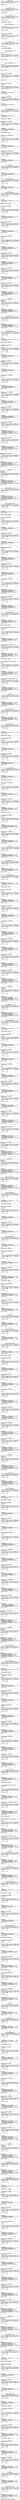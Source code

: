 digraph unnamed {

	Node0x7f90e5868b90 [shape=record,label="{Edge: (B7, B6)|StateID: 0x7f90e5868b60 NodeID: 0x7f90e5868b90|Store (direct and default bindings), 0x0 :\l\l|Ranges are empty.\l\l}"];
	Node0x7f90e5868b90 -> Node0x7f90e5868bd0;
	Node0x7f90e5868bd0 [shape=record,label="{Block Entrance: B6 (main)|StateID: 0x7f90e5868b60 NodeID: 0x7f90e5868bd0|Store (direct and default bindings), 0x0 :\l\l|Ranges are empty.\l\l}"];
	Node0x7f90e5868bd0 -> Node0x7f90e5868cd8;
	Node0x7f90e5868cd8 [shape=record,label="{PreStmtPurgeDeadSymbols|StateID: 0x7f90e5868ca8 NodeID: 0x7f90e5868cd8|Store (direct and default bindings), 0x0 :\l\l|Ranges are empty.\l\l|Tag: ExprEngine : Clean Node\l}"];
	Node0x7f90e5868cd8 -> Node0x7f90e5868d18;
	Node0x7f90e5868d18 [shape=record,label="{DeclStmt 0x7f90e585f390 int i;\n\lline=2 col=9\l|StateID: 0x7f90e5868ca8 NodeID: 0x7f90e5868d18|Store (direct and default bindings), 0x0 :\l\l|Ranges are empty.\l\l}"];
	Node0x7f90e5868d18 -> Node0x7f90e5868d58;
	Node0x7f90e5868d58 [shape=record,label="{IntegerLiteral 0x7f90e585b210 0\lline=2 col=13\l|StateID: 0x7f90e5868ca8 NodeID: 0x7f90e5868d58|Store (direct and default bindings), 0x0 :\l\l|Ranges are empty.\l\l}"];
	Node0x7f90e5868d58 -> Node0x7f90e5868de0;
	Node0x7f90e5868de0 [shape=record,label="{PreStmtPurgeDeadSymbols|StateID: 0x7f90e5868ca8 NodeID: 0x7f90e5868de0|Store (direct and default bindings), 0x0 :\l\l|Ranges are empty.\l\l|Tag: ExprEngine : Clean Node\l}"];
	Node0x7f90e5868de0 -> Node0x7f90e5868fb8;
	Node0x7f90e5868fb8 [shape=record,label="{DeclStmt 0x7f90e585f2f8 int s = 0;\n\lline=2 col=11\l\lPostStore\l|StateID: 0x7f90e5868f30 NodeID: 0x7f90e5868fb8|Store (direct and default bindings), 0x7f90e5868ee8 :\l (s,0,direct) : 0 S32b\l\l\l|Ranges are empty.\l\l}"];
	Node0x7f90e5868fb8 -> Node0x7f90e5868ff8;
	Node0x7f90e5868ff8 [shape=record,label="{DeclStmt 0x7f90e585f2f8 int s = 0;\n\lline=2 col=11\l|StateID: 0x7f90e5868f30 NodeID: 0x7f90e5868ff8|Store (direct and default bindings), 0x7f90e5868ee8 :\l (s,0,direct) : 0 S32b\l\l\l|Ranges are empty.\l\l}"];
	Node0x7f90e5868ff8 -> Node0x7f90e5869038;
	Node0x7f90e5869038 [shape=record,label="{IntegerLiteral 0x7f90e585b288 0\lline=3 col=11\l|StateID: 0x7f90e5868f30 NodeID: 0x7f90e5869038|Store (direct and default bindings), 0x7f90e5868ee8 :\l (s,0,direct) : 0 S32b\l\l\l|Ranges are empty.\l\l}"];
	Node0x7f90e5869038 -> Node0x7f90e5869128;
	Node0x7f90e5869128 [shape=record,label="{DeclRefExpr 0x7f90e585b260 i\lline=3 col=9\l\lPostLValue\l|StateID: 0x7f90e58690f8 NodeID: 0x7f90e5869128|Store (direct and default bindings), 0x7f90e5868ee8 :\l (s,0,direct) : 0 S32b\l\l\l\lExpressions:\l (0x7f90e5868500,0x7f90e585b260) i : &i\l|Ranges are empty.\l\l}"];
	Node0x7f90e5869128 -> Node0x7f90e5869168;
	Node0x7f90e5869168 [shape=record,label="{DeclRefExpr 0x7f90e585b260 i\lline=3 col=9\l|StateID: 0x7f90e58690f8 NodeID: 0x7f90e5869168|Store (direct and default bindings), 0x7f90e5868ee8 :\l (s,0,direct) : 0 S32b\l\l\l\lExpressions:\l (0x7f90e5868500,0x7f90e585b260) i : &i\l|Ranges are empty.\l\l}"];
	Node0x7f90e5869168 -> Node0x7f90e5869200;
	Node0x7f90e5869200 [shape=record,label="{PreStmtPurgeDeadSymbols|StateID: 0x7f90e58690f8 NodeID: 0x7f90e5869200|Store (direct and default bindings), 0x7f90e5868ee8 :\l (s,0,direct) : 0 S32b\l\l\l\lExpressions:\l (0x7f90e5868500,0x7f90e585b260) i : &i\l|Ranges are empty.\l\l|Tag: ExprEngine : Clean Node\l}"];
	Node0x7f90e5869200 -> Node0x7f90e58692c8;
	Node0x7f90e58692c8 [shape=record,label="{BinaryOperator 0x7f90e585b2a8 i = 0\lline=3 col=9\l|StateID: 0x7f90e5869298 NodeID: 0x7f90e58692c8|Store (direct and default bindings), 0x7f90e5868ee8 :\l (s,0,direct) : 0 S32b\l\l\l\lExpressions:\l (0x7f90e5868500,0x7f90e585b260) i : &i\l (0x7f90e5868500,0x7f90e585b2a8) i = 0 : 0 S32b\l|Ranges are empty.\l\l|Tag: ExprEngine : Location\l}"];
	Node0x7f90e58692c8 -> Node0x7f90e5869468;
	Node0x7f90e5869468 [shape=record,label="{BinaryOperator 0x7f90e585b2a8 i = 0\lline=3 col=9\l\lPostStore\l|StateID: 0x7f90e58693e0 NodeID: 0x7f90e5869468|Store (direct and default bindings), 0x7f90e5869308 :\l (s,0,direct) : 0 S32b\l\l (i,0,direct) : 0 S32b\l\l\l\lExpressions:\l (0x7f90e5868500,0x7f90e585b260) i : &i\l (0x7f90e5868500,0x7f90e585b2a8) i = 0 : 0 S32b\l|Ranges are empty.\l\l}"];
	Node0x7f90e5869468 -> Node0x7f90e58694a8;
	Node0x7f90e58694a8 [shape=record,label="{BinaryOperator 0x7f90e585b2a8 i = 0\lline=3 col=9\l|StateID: 0x7f90e58693e0 NodeID: 0x7f90e58694a8|Store (direct and default bindings), 0x7f90e5869308 :\l (s,0,direct) : 0 S32b\l\l (i,0,direct) : 0 S32b\l\l\l\lExpressions:\l (0x7f90e5868500,0x7f90e585b260) i : &i\l (0x7f90e5868500,0x7f90e585b2a8) i = 0 : 0 S32b\l|Ranges are empty.\l\l}"];
	Node0x7f90e58694a8 -> Node0x7f90e58694e8;
	Node0x7f90e58694e8 [shape=record,label="{Edge: (B6, B5)|StateID: 0x7f90e58693e0 NodeID: 0x7f90e58694e8|Store (direct and default bindings), 0x7f90e5869308 :\l (s,0,direct) : 0 S32b\l\l (i,0,direct) : 0 S32b\l\l\l\lExpressions:\l (0x7f90e5868500,0x7f90e585b260) i : &i\l (0x7f90e5868500,0x7f90e585b2a8) i = 0 : 0 S32b\l|Ranges are empty.\l\l}"];
	Node0x7f90e58694e8 -> Node0x7f90e5869528;
	Node0x7f90e5869528 [shape=record,label="{Block Entrance: B5 (main)|StateID: 0x7f90e58693e0 NodeID: 0x7f90e5869528|Store (direct and default bindings), 0x7f90e5869308 :\l (s,0,direct) : 0 S32b\l\l (i,0,direct) : 0 S32b\l\l\l\lExpressions:\l (0x7f90e5868500,0x7f90e585b260) i : &i\l (0x7f90e5868500,0x7f90e585b2a8) i = 0 : 0 S32b\l|Ranges are empty.\l\l}"];
	Node0x7f90e5869528 -> Node0x7f90e5869690;
	Node0x7f90e5869690 [shape=record,label="{PreStmtPurgeDeadSymbols|StateID: 0x7f90e5869660 NodeID: 0x7f90e5869690|Store (direct and default bindings), 0x7f90e5869308 :\l (s,0,direct) : 0 S32b\l\l (i,0,direct) : 0 S32b\l\l\l\lExpressions:\l (0x7f90e5868500,0x7f90e585b2a8) i = 0 : 0 S32b\l|Ranges are empty.\l\l|Tag: ExprEngine : Clean Node\l}"];
	Node0x7f90e5869690 -> Node0x7f90e58697b0;
	Node0x7f90e58697b0 [shape=record,label="{DeclRefExpr 0x7f90e585b2d0 i\lline=3 col=13\l\lPostLValue\l|StateID: 0x7f90e5869780 NodeID: 0x7f90e58697b0|Store (direct and default bindings), 0x7f90e5869308 :\l (s,0,direct) : 0 S32b\l\l (i,0,direct) : 0 S32b\l\l\l\lExpressions:\l (0x7f90e5868500,0x7f90e585b2a8) i = 0 : 0 S32b\l (0x7f90e5868500,0x7f90e585b2d0) i : &i\l|Ranges are empty.\l\l}"];
	Node0x7f90e58697b0 -> Node0x7f90e58697f0;
	Node0x7f90e58697f0 [shape=record,label="{DeclRefExpr 0x7f90e585b2d0 i\lline=3 col=13\l|StateID: 0x7f90e5869780 NodeID: 0x7f90e58697f0|Store (direct and default bindings), 0x7f90e5869308 :\l (s,0,direct) : 0 S32b\l\l (i,0,direct) : 0 S32b\l\l\l\lExpressions:\l (0x7f90e5868500,0x7f90e585b2a8) i = 0 : 0 S32b\l (0x7f90e5868500,0x7f90e585b2d0) i : &i\l|Ranges are empty.\l\l}"];
	Node0x7f90e58697f0 -> Node0x7f90e5869968;
	Node0x7f90e5869968 [shape=record,label="{ImplicitCastExpr 0x7f90e585b318 i\lline=3 col=13\l\lPostLoad\l;|StateID: 0x7f90e5869938 NodeID: 0x7f90e5869968|Store (direct and default bindings), 0x7f90e5869308 :\l (s,0,direct) : 0 S32b\l\l (i,0,direct) : 0 S32b\l\l\l\lExpressions:\l (0x7f90e5868500,0x7f90e585b2a8) i = 0 : 0 S32b\l (0x7f90e5868500,0x7f90e585b2d0) i : &i\l (0x7f90e5868500,0x7f90e585b318) i : 0 S32b\l|Ranges are empty.\l\l}"];
	Node0x7f90e5869968 -> Node0x7f90e58699a8;
	Node0x7f90e58699a8 [shape=record,label="{ImplicitCastExpr 0x7f90e585b318 i\lline=3 col=13\l|StateID: 0x7f90e5869938 NodeID: 0x7f90e58699a8|Store (direct and default bindings), 0x7f90e5869308 :\l (s,0,direct) : 0 S32b\l\l (i,0,direct) : 0 S32b\l\l\l\lExpressions:\l (0x7f90e5868500,0x7f90e585b2a8) i = 0 : 0 S32b\l (0x7f90e5868500,0x7f90e585b2d0) i : &i\l (0x7f90e5868500,0x7f90e585b318) i : 0 S32b\l|Ranges are empty.\l\l}"];
	Node0x7f90e58699a8 -> Node0x7f90e58699e8;
	Node0x7f90e58699e8 [shape=record,label="{IntegerLiteral 0x7f90e585b2f8 10\lline=3 col=15\l|StateID: 0x7f90e5869938 NodeID: 0x7f90e58699e8|Store (direct and default bindings), 0x7f90e5869308 :\l (s,0,direct) : 0 S32b\l\l (i,0,direct) : 0 S32b\l\l\l\lExpressions:\l (0x7f90e5868500,0x7f90e585b2a8) i = 0 : 0 S32b\l (0x7f90e5868500,0x7f90e585b2d0) i : &i\l (0x7f90e5868500,0x7f90e585b318) i : 0 S32b\l|Ranges are empty.\l\l}"];
	Node0x7f90e58699e8 -> Node0x7f90e586d958;
	Node0x7f90e586d958 [shape=record,label="{BinaryOperator 0x7f90e585b330 i \< 10\lline=3 col=13\l|StateID: 0x7f90e586d928 NodeID: 0x7f90e586d958|Store (direct and default bindings), 0x7f90e5869308 :\l (s,0,direct) : 0 S32b\l\l (i,0,direct) : 0 S32b\l\l\l\lExpressions:\l (0x7f90e5868500,0x7f90e585b2a8) i = 0 : 0 S32b\l (0x7f90e5868500,0x7f90e585b2d0) i : &i\l (0x7f90e5868500,0x7f90e585b318) i : 0 S32b\l (0x7f90e5868500,0x7f90e585b330) i \< 10 : 1 S32b\l|Ranges are empty.\l\l}"];
	Node0x7f90e586d958 -> Node0x7f90e586d998;
	Node0x7f90e586d998 [shape=record,label="{Edge: (B5, B4)|Terminator: for (...; i \< 10; ...)\lline=3 col=5\lCondition: true\l|StateID: 0x7f90e586d928 NodeID: 0x7f90e586d998|Store (direct and default bindings), 0x7f90e5869308 :\l (s,0,direct) : 0 S32b\l\l (i,0,direct) : 0 S32b\l\l\l\lExpressions:\l (0x7f90e5868500,0x7f90e585b2a8) i = 0 : 0 S32b\l (0x7f90e5868500,0x7f90e585b2d0) i : &i\l (0x7f90e5868500,0x7f90e585b318) i : 0 S32b\l (0x7f90e5868500,0x7f90e585b330) i \< 10 : 1 S32b\l|Ranges are empty.\l\l}"];
	Node0x7f90e586d998 -> Node0x7f90e586d9d8;
	Node0x7f90e586d9d8 [shape=record,label="{Block Entrance: B4 (main)|StateID: 0x7f90e586d928 NodeID: 0x7f90e586d9d8|Store (direct and default bindings), 0x7f90e5869308 :\l (s,0,direct) : 0 S32b\l\l (i,0,direct) : 0 S32b\l\l\l\lExpressions:\l (0x7f90e5868500,0x7f90e585b2a8) i = 0 : 0 S32b\l (0x7f90e5868500,0x7f90e585b2d0) i : &i\l (0x7f90e5868500,0x7f90e585b318) i : 0 S32b\l (0x7f90e5868500,0x7f90e585b330) i \< 10 : 1 S32b\l|Ranges are empty.\l\l}"];
	Node0x7f90e586d9d8 -> Node0x7f90e586db08;
	Node0x7f90e586db08 [shape=record,label="{PreStmtPurgeDeadSymbols|StateID: 0x7f90e5869660 NodeID: 0x7f90e586db08|Store (direct and default bindings), 0x7f90e5869308 :\l (s,0,direct) : 0 S32b\l\l (i,0,direct) : 0 S32b\l\l\l\lExpressions:\l (0x7f90e5868500,0x7f90e585b2a8) i = 0 : 0 S32b\l|Ranges are empty.\l\l|Tag: ExprEngine : Clean Node\l}"];
	Node0x7f90e586db08 -> Node0x7f90e586dbd0;
	Node0x7f90e586dbd0 [shape=record,label="{DeclRefExpr 0x7f90e585b3a0 i\lline=4 col=12\l\lPostLValue\l|StateID: 0x7f90e586dba0 NodeID: 0x7f90e586dbd0|Store (direct and default bindings), 0x7f90e5869308 :\l (s,0,direct) : 0 S32b\l\l (i,0,direct) : 0 S32b\l\l\l\lExpressions:\l (0x7f90e5868500,0x7f90e585b2a8) i = 0 : 0 S32b\l (0x7f90e5868500,0x7f90e585b3a0) i : &i\l|Ranges are empty.\l\l}"];
	Node0x7f90e586dbd0 -> Node0x7f90e586dc10;
	Node0x7f90e586dc10 [shape=record,label="{DeclRefExpr 0x7f90e585b3a0 i\lline=4 col=12\l|StateID: 0x7f90e586dba0 NodeID: 0x7f90e586dc10|Store (direct and default bindings), 0x7f90e5869308 :\l (s,0,direct) : 0 S32b\l\l (i,0,direct) : 0 S32b\l\l\l\lExpressions:\l (0x7f90e5868500,0x7f90e585b2a8) i = 0 : 0 S32b\l (0x7f90e5868500,0x7f90e585b3a0) i : &i\l|Ranges are empty.\l\l}"];
	Node0x7f90e586dc10 -> Node0x7f90e586dd88;
	Node0x7f90e586dd88 [shape=record,label="{ImplicitCastExpr 0x7f90e585b3e8 i\lline=4 col=12\l\lPostLoad\l;|StateID: 0x7f90e586dd58 NodeID: 0x7f90e586dd88|Store (direct and default bindings), 0x7f90e5869308 :\l (s,0,direct) : 0 S32b\l\l (i,0,direct) : 0 S32b\l\l\l\lExpressions:\l (0x7f90e5868500,0x7f90e585b2a8) i = 0 : 0 S32b\l (0x7f90e5868500,0x7f90e585b3a0) i : &i\l (0x7f90e5868500,0x7f90e585b3e8) i : 0 S32b\l|Ranges are empty.\l\l}"];
	Node0x7f90e586dd88 -> Node0x7f90e586ddc8;
	Node0x7f90e586ddc8 [shape=record,label="{ImplicitCastExpr 0x7f90e585b3e8 i\lline=4 col=12\l|StateID: 0x7f90e586dd58 NodeID: 0x7f90e586ddc8|Store (direct and default bindings), 0x7f90e5869308 :\l (s,0,direct) : 0 S32b\l\l (i,0,direct) : 0 S32b\l\l\l\lExpressions:\l (0x7f90e5868500,0x7f90e585b2a8) i = 0 : 0 S32b\l (0x7f90e5868500,0x7f90e585b3a0) i : &i\l (0x7f90e5868500,0x7f90e585b3e8) i : 0 S32b\l|Ranges are empty.\l\l}"];
	Node0x7f90e586ddc8 -> Node0x7f90e586de08;
	Node0x7f90e586de08 [shape=record,label="{IntegerLiteral 0x7f90e585b3c8 2\lline=4 col=14\l|StateID: 0x7f90e586dd58 NodeID: 0x7f90e586de08|Store (direct and default bindings), 0x7f90e5869308 :\l (s,0,direct) : 0 S32b\l\l (i,0,direct) : 0 S32b\l\l\l\lExpressions:\l (0x7f90e5868500,0x7f90e585b2a8) i = 0 : 0 S32b\l (0x7f90e5868500,0x7f90e585b3a0) i : &i\l (0x7f90e5868500,0x7f90e585b3e8) i : 0 S32b\l|Ranges are empty.\l\l}"];
	Node0x7f90e586de08 -> Node0x7f90e586e050;
	Node0x7f90e586e050 [shape=record,label="{BinaryOperator 0x7f90e585b400 i % 2\lline=4 col=12\l|StateID: 0x7f90e586e020 NodeID: 0x7f90e586e050|Store (direct and default bindings), 0x7f90e5869308 :\l (s,0,direct) : 0 S32b\l\l (i,0,direct) : 0 S32b\l\l\l\lExpressions:\l (0x7f90e5868500,0x7f90e585b2a8) i = 0 : 0 S32b\l (0x7f90e5868500,0x7f90e585b3a0) i : &i\l (0x7f90e5868500,0x7f90e585b3e8) i : 0 S32b\l (0x7f90e5868500,0x7f90e585b400) i % 2 : 0 S32b\l|Ranges are empty.\l\l}"];
	Node0x7f90e586e050 -> Node0x7f90e586e090;
	Node0x7f90e586e090 [shape=record,label="{IntegerLiteral 0x7f90e585b428 0\lline=4 col=17\l|StateID: 0x7f90e586e020 NodeID: 0x7f90e586e090|Store (direct and default bindings), 0x7f90e5869308 :\l (s,0,direct) : 0 S32b\l\l (i,0,direct) : 0 S32b\l\l\l\lExpressions:\l (0x7f90e5868500,0x7f90e585b2a8) i = 0 : 0 S32b\l (0x7f90e5868500,0x7f90e585b3a0) i : &i\l (0x7f90e5868500,0x7f90e585b3e8) i : 0 S32b\l (0x7f90e5868500,0x7f90e585b400) i % 2 : 0 S32b\l|Ranges are empty.\l\l}"];
	Node0x7f90e586e090 -> Node0x7f90e586e208;
	Node0x7f90e586e208 [shape=record,label="{BinaryOperator 0x7f90e585b448 i % 2 == 0\lline=4 col=12\l|StateID: 0x7f90e586e1d8 NodeID: 0x7f90e586e208|Store (direct and default bindings), 0x7f90e5869308 :\l (s,0,direct) : 0 S32b\l\l (i,0,direct) : 0 S32b\l\l\l\lExpressions:\l (0x7f90e5868500,0x7f90e585b2a8) i = 0 : 0 S32b\l (0x7f90e5868500,0x7f90e585b3a0) i : &i\l (0x7f90e5868500,0x7f90e585b3e8) i : 0 S32b\l (0x7f90e5868500,0x7f90e585b400) i % 2 : 0 S32b\l (0x7f90e5868500,0x7f90e585b448) i % 2 == 0 : 1 S32b\l|Ranges are empty.\l\l}"];
	Node0x7f90e586e208 -> Node0x7f90e586e248;
	Node0x7f90e586e248 [shape=record,label="{Edge: (B4, B3)|Terminator: if i % 2 == 0\lline=4 col=9\lCondition: true\l|StateID: 0x7f90e586e1d8 NodeID: 0x7f90e586e248|Store (direct and default bindings), 0x7f90e5869308 :\l (s,0,direct) : 0 S32b\l\l (i,0,direct) : 0 S32b\l\l\l\lExpressions:\l (0x7f90e5868500,0x7f90e585b2a8) i = 0 : 0 S32b\l (0x7f90e5868500,0x7f90e585b3a0) i : &i\l (0x7f90e5868500,0x7f90e585b3e8) i : 0 S32b\l (0x7f90e5868500,0x7f90e585b400) i % 2 : 0 S32b\l (0x7f90e5868500,0x7f90e585b448) i % 2 == 0 : 1 S32b\l|Ranges are empty.\l\l}"];
	Node0x7f90e586e248 -> Node0x7f90e586e288;
	Node0x7f90e586e288 [shape=record,label="{Block Entrance: B3 (main)|StateID: 0x7f90e586e1d8 NodeID: 0x7f90e586e288|Store (direct and default bindings), 0x7f90e5869308 :\l (s,0,direct) : 0 S32b\l\l (i,0,direct) : 0 S32b\l\l\l\lExpressions:\l (0x7f90e5868500,0x7f90e585b2a8) i = 0 : 0 S32b\l (0x7f90e5868500,0x7f90e585b3a0) i : &i\l (0x7f90e5868500,0x7f90e585b3e8) i : 0 S32b\l (0x7f90e5868500,0x7f90e585b400) i % 2 : 0 S32b\l (0x7f90e5868500,0x7f90e585b448) i % 2 == 0 : 1 S32b\l|Ranges are empty.\l\l}"];
	Node0x7f90e586e288 -> Node0x7f90e586e4b0;
	Node0x7f90e586e4b0 [shape=record,label="{PreStmtPurgeDeadSymbols|StateID: 0x7f90e5869660 NodeID: 0x7f90e586e4b0|Store (direct and default bindings), 0x7f90e5869308 :\l (s,0,direct) : 0 S32b\l\l (i,0,direct) : 0 S32b\l\l\l\lExpressions:\l (0x7f90e5868500,0x7f90e585b2a8) i = 0 : 0 S32b\l|Ranges are empty.\l\l|Tag: ExprEngine : Clean Node\l}"];
	Node0x7f90e586e4b0 -> Node0x7f90e586e578;
	Node0x7f90e586e578 [shape=record,label="{DeclRefExpr 0x7f90e585b470 s\lline=5 col=13\l\lPostLValue\l|StateID: 0x7f90e586e548 NodeID: 0x7f90e586e578|Store (direct and default bindings), 0x7f90e5869308 :\l (s,0,direct) : 0 S32b\l\l (i,0,direct) : 0 S32b\l\l\l\lExpressions:\l (0x7f90e5868500,0x7f90e585b2a8) i = 0 : 0 S32b\l (0x7f90e5868500,0x7f90e585b470) s : &s\l|Ranges are empty.\l\l}"];
	Node0x7f90e586e578 -> Node0x7f90e586e5b8;
	Node0x7f90e586e5b8 [shape=record,label="{DeclRefExpr 0x7f90e585b470 s\lline=5 col=13\l|StateID: 0x7f90e586e548 NodeID: 0x7f90e586e5b8|Store (direct and default bindings), 0x7f90e5869308 :\l (s,0,direct) : 0 S32b\l\l (i,0,direct) : 0 S32b\l\l\l\lExpressions:\l (0x7f90e5868500,0x7f90e585b2a8) i = 0 : 0 S32b\l (0x7f90e5868500,0x7f90e585b470) s : &s\l|Ranges are empty.\l\l}"];
	Node0x7f90e586e5b8 -> Node0x7f90e586e730;
	Node0x7f90e586e730 [shape=record,label="{DeclRefExpr 0x7f90e585b498 i\lline=5 col=16\l\lPostLValue\l|StateID: 0x7f90e586e700 NodeID: 0x7f90e586e730|Store (direct and default bindings), 0x7f90e5869308 :\l (s,0,direct) : 0 S32b\l\l (i,0,direct) : 0 S32b\l\l\l\lExpressions:\l (0x7f90e5868500,0x7f90e585b2a8) i = 0 : 0 S32b\l (0x7f90e5868500,0x7f90e585b470) s : &s\l (0x7f90e5868500,0x7f90e585b498) i : &i\l|Ranges are empty.\l\l}"];
	Node0x7f90e586e730 -> Node0x7f90e586e770;
	Node0x7f90e586e770 [shape=record,label="{DeclRefExpr 0x7f90e585b498 i\lline=5 col=16\l|StateID: 0x7f90e586e700 NodeID: 0x7f90e586e770|Store (direct and default bindings), 0x7f90e5869308 :\l (s,0,direct) : 0 S32b\l\l (i,0,direct) : 0 S32b\l\l\l\lExpressions:\l (0x7f90e5868500,0x7f90e585b2a8) i = 0 : 0 S32b\l (0x7f90e5868500,0x7f90e585b470) s : &s\l (0x7f90e5868500,0x7f90e585b498) i : &i\l|Ranges are empty.\l\l}"];
	Node0x7f90e586e770 -> Node0x7f90e586ebd0;
	Node0x7f90e586ebd0 [shape=record,label="{ImplicitCastExpr 0x7f90e585b4c0 i\lline=5 col=16\l\lPostLoad\l;|StateID: 0x7f90e586eba0 NodeID: 0x7f90e586ebd0|Store (direct and default bindings), 0x7f90e5869308 :\l (s,0,direct) : 0 S32b\l\l (i,0,direct) : 0 S32b\l\l\l\lExpressions:\l (0x7f90e5868500,0x7f90e585b2a8) i = 0 : 0 S32b\l (0x7f90e5868500,0x7f90e585b470) s : &s\l (0x7f90e5868500,0x7f90e585b498) i : &i\l (0x7f90e5868500,0x7f90e585b4c0) i : 0 S32b\l|Ranges are empty.\l\l}"];
	Node0x7f90e586ebd0 -> Node0x7f90e586ec10;
	Node0x7f90e586ec10 [shape=record,label="{ImplicitCastExpr 0x7f90e585b4c0 i\lline=5 col=16\l|StateID: 0x7f90e586eba0 NodeID: 0x7f90e586ec10|Store (direct and default bindings), 0x7f90e5869308 :\l (s,0,direct) : 0 S32b\l\l (i,0,direct) : 0 S32b\l\l\l\lExpressions:\l (0x7f90e5868500,0x7f90e585b2a8) i = 0 : 0 S32b\l (0x7f90e5868500,0x7f90e585b470) s : &s\l (0x7f90e5868500,0x7f90e585b498) i : &i\l (0x7f90e5868500,0x7f90e585b4c0) i : 0 S32b\l|Ranges are empty.\l\l}"];
	Node0x7f90e586ec10 -> Node0x7f90e586ede0;
	Node0x7f90e586ede0 [shape=record,label="{PreStmtPurgeDeadSymbols|StateID: 0x7f90e586edb0 NodeID: 0x7f90e586ede0|Store (direct and default bindings), 0x7f90e5869308 :\l (s,0,direct) : 0 S32b\l\l (i,0,direct) : 0 S32b\l\l\l\lExpressions:\l (0x7f90e5868500,0x7f90e585b2a8) i = 0 : 0 S32b\l (0x7f90e5868500,0x7f90e585b470) s : &s\l (0x7f90e5868500,0x7f90e585b4c0) i : 0 S32b\l|Ranges are empty.\l\l|Tag: ExprEngine : Clean Node\l}"];
	Node0x7f90e586ede0 -> Node0x7f90e586ee50;
	Node0x7f90e586ee50 [shape=record,label="{CompoundAssignOperator 0x7f90e585b4d8 s += i\lline=5 col=13\l\lPostLoad\l;|StateID: 0x7f90e586ee20 NodeID: 0x7f90e586ee50|Store (direct and default bindings), 0x7f90e5869308 :\l (s,0,direct) : 0 S32b\l\l (i,0,direct) : 0 S32b\l\l\l\lExpressions:\l (0x7f90e5868500,0x7f90e585b2a8) i = 0 : 0 S32b\l (0x7f90e5868500,0x7f90e585b470) s : 0 S32b\l (0x7f90e5868500,0x7f90e585b4c0) i : 0 S32b\l|Ranges are empty.\l\l}"];
	Node0x7f90e586ee50 -> Node0x7f90e586f078;
	Node0x7f90e586f078 [shape=record,label="{CompoundAssignOperator 0x7f90e585b4d8 s += i\lline=5 col=13\l|StateID: 0x7f90e586f048 NodeID: 0x7f90e586f078|Store (direct and default bindings), 0x7f90e5869308 :\l (s,0,direct) : 0 S32b\l\l (i,0,direct) : 0 S32b\l\l\l\lExpressions:\l (0x7f90e5868500,0x7f90e585b2a8) i = 0 : 0 S32b\l (0x7f90e5868500,0x7f90e585b470) s : 0 S32b\l (0x7f90e5868500,0x7f90e585b4c0) i : 0 S32b\l (0x7f90e5868500,0x7f90e585b4d8) s += i : 0 S32b\l|Ranges are empty.\l\l|Tag: ExprEngine : Location\l}"];
	Node0x7f90e586f078 -> Node0x7f90e586f100;
	Node0x7f90e586f100 [shape=record,label="{CompoundAssignOperator 0x7f90e585b4d8 s += i\lline=5 col=13\l\lPostStore\l|StateID: 0x7f90e586f048 NodeID: 0x7f90e586f100|Store (direct and default bindings), 0x7f90e5869308 :\l (s,0,direct) : 0 S32b\l\l (i,0,direct) : 0 S32b\l\l\l\lExpressions:\l (0x7f90e5868500,0x7f90e585b2a8) i = 0 : 0 S32b\l (0x7f90e5868500,0x7f90e585b470) s : 0 S32b\l (0x7f90e5868500,0x7f90e585b4c0) i : 0 S32b\l (0x7f90e5868500,0x7f90e585b4d8) s += i : 0 S32b\l|Ranges are empty.\l\l}"];
	Node0x7f90e586f100 -> Node0x7f90e586f140;
	Node0x7f90e586f140 [shape=record,label="{CompoundAssignOperator 0x7f90e585b4d8 s += i\lline=5 col=13\l|StateID: 0x7f90e586f048 NodeID: 0x7f90e586f140|Store (direct and default bindings), 0x7f90e5869308 :\l (s,0,direct) : 0 S32b\l\l (i,0,direct) : 0 S32b\l\l\l\lExpressions:\l (0x7f90e5868500,0x7f90e585b2a8) i = 0 : 0 S32b\l (0x7f90e5868500,0x7f90e585b470) s : 0 S32b\l (0x7f90e5868500,0x7f90e585b4c0) i : 0 S32b\l (0x7f90e5868500,0x7f90e585b4d8) s += i : 0 S32b\l|Ranges are empty.\l\l}"];
	Node0x7f90e586f140 -> Node0x7f90e586f180;
	Node0x7f90e586f180 [shape=record,label="{Edge: (B3, B2)|StateID: 0x7f90e586f048 NodeID: 0x7f90e586f180|Store (direct and default bindings), 0x7f90e5869308 :\l (s,0,direct) : 0 S32b\l\l (i,0,direct) : 0 S32b\l\l\l\lExpressions:\l (0x7f90e5868500,0x7f90e585b2a8) i = 0 : 0 S32b\l (0x7f90e5868500,0x7f90e585b470) s : 0 S32b\l (0x7f90e5868500,0x7f90e585b4c0) i : 0 S32b\l (0x7f90e5868500,0x7f90e585b4d8) s += i : 0 S32b\l|Ranges are empty.\l\l}"];
	Node0x7f90e586f180 -> Node0x7f90e586f1c0;
	Node0x7f90e586f1c0 [shape=record,label="{Block Entrance: B2 (main)|StateID: 0x7f90e586f048 NodeID: 0x7f90e586f1c0|Store (direct and default bindings), 0x7f90e5869308 :\l (s,0,direct) : 0 S32b\l\l (i,0,direct) : 0 S32b\l\l\l\lExpressions:\l (0x7f90e5868500,0x7f90e585b2a8) i = 0 : 0 S32b\l (0x7f90e5868500,0x7f90e585b470) s : 0 S32b\l (0x7f90e5868500,0x7f90e585b4c0) i : 0 S32b\l (0x7f90e5868500,0x7f90e585b4d8) s += i : 0 S32b\l|Ranges are empty.\l\l}"];
	Node0x7f90e586f1c0 -> Node0x7f90e586f2f0;
	Node0x7f90e586f2f0 [shape=record,label="{PreStmtPurgeDeadSymbols|StateID: 0x7f90e5869660 NodeID: 0x7f90e586f2f0|Store (direct and default bindings), 0x7f90e5869308 :\l (s,0,direct) : 0 S32b\l\l (i,0,direct) : 0 S32b\l\l\l\lExpressions:\l (0x7f90e5868500,0x7f90e585b2a8) i = 0 : 0 S32b\l|Ranges are empty.\l\l|Tag: ExprEngine : Clean Node\l}"];
	Node0x7f90e586f2f0 -> Node0x7f90e586f3b8;
	Node0x7f90e586f3b8 [shape=record,label="{DeclRefExpr 0x7f90e585b358 i\lline=3 col=18\l\lPostLValue\l|StateID: 0x7f90e586f388 NodeID: 0x7f90e586f3b8|Store (direct and default bindings), 0x7f90e5869308 :\l (s,0,direct) : 0 S32b\l\l (i,0,direct) : 0 S32b\l\l\l\lExpressions:\l (0x7f90e5868500,0x7f90e585b2a8) i = 0 : 0 S32b\l (0x7f90e5868500,0x7f90e585b358) i : &i\l|Ranges are empty.\l\l}"];
	Node0x7f90e586f3b8 -> Node0x7f90e586f3f8;
	Node0x7f90e586f3f8 [shape=record,label="{DeclRefExpr 0x7f90e585b358 i\lline=3 col=18\l|StateID: 0x7f90e586f388 NodeID: 0x7f90e586f3f8|Store (direct and default bindings), 0x7f90e5869308 :\l (s,0,direct) : 0 S32b\l\l (i,0,direct) : 0 S32b\l\l\l\lExpressions:\l (0x7f90e5868500,0x7f90e585b2a8) i = 0 : 0 S32b\l (0x7f90e5868500,0x7f90e585b358) i : &i\l|Ranges are empty.\l\l}"];
	Node0x7f90e586f3f8 -> Node0x7f90e586f540;
	Node0x7f90e586f540 [shape=record,label="{PreStmtPurgeDeadSymbols|StateID: 0x7f90e586f388 NodeID: 0x7f90e586f540|Store (direct and default bindings), 0x7f90e5869308 :\l (s,0,direct) : 0 S32b\l\l (i,0,direct) : 0 S32b\l\l\l\lExpressions:\l (0x7f90e5868500,0x7f90e585b2a8) i = 0 : 0 S32b\l (0x7f90e5868500,0x7f90e585b358) i : &i\l|Ranges are empty.\l\l|Tag: ExprEngine : Clean Node\l}"];
	Node0x7f90e586f540 -> Node0x7f90e586f5b0;
	Node0x7f90e586f5b0 [shape=record,label="{UnaryOperator 0x7f90e585b380 i++\lline=3 col=18\l\lPostLoad\l;|StateID: 0x7f90e586f580 NodeID: 0x7f90e586f5b0|Store (direct and default bindings), 0x7f90e5869308 :\l (s,0,direct) : 0 S32b\l\l (i,0,direct) : 0 S32b\l\l\l\lExpressions:\l (0x7f90e5868500,0x7f90e585b2a8) i = 0 : 0 S32b\l (0x7f90e5868500,0x7f90e585b358) i : 0 S32b\l|Ranges are empty.\l\l}"];
	Node0x7f90e586f5b0 -> Node0x7f90e586f6d0;
	Node0x7f90e586f6d0 [shape=record,label="{UnaryOperator 0x7f90e585b380 i++\lline=3 col=18\l|StateID: 0x7f90e586f6a0 NodeID: 0x7f90e586f6d0|Store (direct and default bindings), 0x7f90e5869308 :\l (s,0,direct) : 0 S32b\l\l (i,0,direct) : 0 S32b\l\l\l\lExpressions:\l (0x7f90e5868500,0x7f90e585b2a8) i = 0 : 0 S32b\l (0x7f90e5868500,0x7f90e585b358) i : 0 S32b\l (0x7f90e5868500,0x7f90e585b380) i++ : 0 S32b\l|Ranges are empty.\l\l|Tag: ExprEngine : Location\l}"];
	Node0x7f90e586f6d0 -> Node0x7f90e586f7e0;
	Node0x7f90e586f7e0 [shape=record,label="{UnaryOperator 0x7f90e585b380 i++\lline=3 col=18\l\lPostStore\l|StateID: 0x7f90e586f758 NodeID: 0x7f90e586f7e0|Store (direct and default bindings), 0x7f90e586f0b8 :\l (s,0,direct) : 0 S32b\l\l (i,0,direct) : 1 S32b\l\l\l\lExpressions:\l (0x7f90e5868500,0x7f90e585b2a8) i = 0 : 0 S32b\l (0x7f90e5868500,0x7f90e585b358) i : 0 S32b\l (0x7f90e5868500,0x7f90e585b380) i++ : 0 S32b\l|Ranges are empty.\l\l}"];
	Node0x7f90e586f7e0 -> Node0x7f90e586f820;
	Node0x7f90e586f820 [shape=record,label="{UnaryOperator 0x7f90e585b380 i++\lline=3 col=18\l|StateID: 0x7f90e586f758 NodeID: 0x7f90e586f820|Store (direct and default bindings), 0x7f90e586f0b8 :\l (s,0,direct) : 0 S32b\l\l (i,0,direct) : 1 S32b\l\l\l\lExpressions:\l (0x7f90e5868500,0x7f90e585b2a8) i = 0 : 0 S32b\l (0x7f90e5868500,0x7f90e585b358) i : 0 S32b\l (0x7f90e5868500,0x7f90e585b380) i++ : 0 S32b\l|Ranges are empty.\l\l}"];
	Node0x7f90e586f820 -> Node0x7f90e586f860;
	Node0x7f90e586f860 [shape=record,label="{Edge: (B2, B5)|StateID: 0x7f90e586f758 NodeID: 0x7f90e586f860|Store (direct and default bindings), 0x7f90e586f0b8 :\l (s,0,direct) : 0 S32b\l\l (i,0,direct) : 1 S32b\l\l\l\lExpressions:\l (0x7f90e5868500,0x7f90e585b2a8) i = 0 : 0 S32b\l (0x7f90e5868500,0x7f90e585b358) i : 0 S32b\l (0x7f90e5868500,0x7f90e585b380) i++ : 0 S32b\l|Ranges are empty.\l\l}"];
	Node0x7f90e586f860 -> Node0x7f90e586f8a0;
	Node0x7f90e586f8a0 [shape=record,label="{Block Entrance: B5 (main)|StateID: 0x7f90e586f758 NodeID: 0x7f90e586f8a0|Store (direct and default bindings), 0x7f90e586f0b8 :\l (s,0,direct) : 0 S32b\l\l (i,0,direct) : 1 S32b\l\l\l\lExpressions:\l (0x7f90e5868500,0x7f90e585b2a8) i = 0 : 0 S32b\l (0x7f90e5868500,0x7f90e585b358) i : 0 S32b\l (0x7f90e5868500,0x7f90e585b380) i++ : 0 S32b\l|Ranges are empty.\l\l}"];
	Node0x7f90e586f8a0 -> Node0x7f90e586fa80;
	Node0x7f90e586fa80 [shape=record,label="{PreStmtPurgeDeadSymbols|StateID: 0x7f90e586fa50 NodeID: 0x7f90e586fa80|Store (direct and default bindings), 0x7f90e586f0b8 :\l (s,0,direct) : 0 S32b\l\l (i,0,direct) : 1 S32b\l\l\l\lExpressions:\l (0x7f90e5868500,0x7f90e585b2a8) i = 0 : 0 S32b\l (0x7f90e5868500,0x7f90e585b380) i++ : 0 S32b\l|Ranges are empty.\l\l|Tag: ExprEngine : Clean Node\l}"];
	Node0x7f90e586fa80 -> Node0x7f90e586fba0;
	Node0x7f90e586fba0 [shape=record,label="{DeclRefExpr 0x7f90e585b2d0 i\lline=3 col=13\l\lPostLValue\l|StateID: 0x7f90e586fb70 NodeID: 0x7f90e586fba0|Store (direct and default bindings), 0x7f90e586f0b8 :\l (s,0,direct) : 0 S32b\l\l (i,0,direct) : 1 S32b\l\l\l\lExpressions:\l (0x7f90e5868500,0x7f90e585b2a8) i = 0 : 0 S32b\l (0x7f90e5868500,0x7f90e585b2d0) i : &i\l (0x7f90e5868500,0x7f90e585b380) i++ : 0 S32b\l|Ranges are empty.\l\l}"];
	Node0x7f90e586fba0 -> Node0x7f90e586fbe0;
	Node0x7f90e586fbe0 [shape=record,label="{DeclRefExpr 0x7f90e585b2d0 i\lline=3 col=13\l|StateID: 0x7f90e586fb70 NodeID: 0x7f90e586fbe0|Store (direct and default bindings), 0x7f90e586f0b8 :\l (s,0,direct) : 0 S32b\l\l (i,0,direct) : 1 S32b\l\l\l\lExpressions:\l (0x7f90e5868500,0x7f90e585b2a8) i = 0 : 0 S32b\l (0x7f90e5868500,0x7f90e585b2d0) i : &i\l (0x7f90e5868500,0x7f90e585b380) i++ : 0 S32b\l|Ranges are empty.\l\l}"];
	Node0x7f90e586fbe0 -> Node0x7f90e586fe60;
	Node0x7f90e586fe60 [shape=record,label="{ImplicitCastExpr 0x7f90e585b318 i\lline=3 col=13\l\lPostLoad\l;|StateID: 0x7f90e586fe30 NodeID: 0x7f90e586fe60|Store (direct and default bindings), 0x7f90e586f0b8 :\l (s,0,direct) : 0 S32b\l\l (i,0,direct) : 1 S32b\l\l\l\lExpressions:\l (0x7f90e5868500,0x7f90e585b2a8) i = 0 : 0 S32b\l (0x7f90e5868500,0x7f90e585b2d0) i : &i\l (0x7f90e5868500,0x7f90e585b318) i : 1 S32b\l (0x7f90e5868500,0x7f90e585b380) i++ : 0 S32b\l|Ranges are empty.\l\l}"];
	Node0x7f90e586fe60 -> Node0x7f90e586fea0;
	Node0x7f90e586fea0 [shape=record,label="{ImplicitCastExpr 0x7f90e585b318 i\lline=3 col=13\l|StateID: 0x7f90e586fe30 NodeID: 0x7f90e586fea0|Store (direct and default bindings), 0x7f90e586f0b8 :\l (s,0,direct) : 0 S32b\l\l (i,0,direct) : 1 S32b\l\l\l\lExpressions:\l (0x7f90e5868500,0x7f90e585b2a8) i = 0 : 0 S32b\l (0x7f90e5868500,0x7f90e585b2d0) i : &i\l (0x7f90e5868500,0x7f90e585b318) i : 1 S32b\l (0x7f90e5868500,0x7f90e585b380) i++ : 0 S32b\l|Ranges are empty.\l\l}"];
	Node0x7f90e586fea0 -> Node0x7f90e586fee0;
	Node0x7f90e586fee0 [shape=record,label="{IntegerLiteral 0x7f90e585b2f8 10\lline=3 col=15\l|StateID: 0x7f90e586fe30 NodeID: 0x7f90e586fee0|Store (direct and default bindings), 0x7f90e586f0b8 :\l (s,0,direct) : 0 S32b\l\l (i,0,direct) : 1 S32b\l\l\l\lExpressions:\l (0x7f90e5868500,0x7f90e585b2a8) i = 0 : 0 S32b\l (0x7f90e5868500,0x7f90e585b2d0) i : &i\l (0x7f90e5868500,0x7f90e585b318) i : 1 S32b\l (0x7f90e5868500,0x7f90e585b380) i++ : 0 S32b\l|Ranges are empty.\l\l}"];
	Node0x7f90e586fee0 -> Node0x7f90e5870000;
	Node0x7f90e5870000 [shape=record,label="{BinaryOperator 0x7f90e585b330 i \< 10\lline=3 col=13\l|StateID: 0x7f90e586ffd0 NodeID: 0x7f90e5870000|Store (direct and default bindings), 0x7f90e586f0b8 :\l (s,0,direct) : 0 S32b\l\l (i,0,direct) : 1 S32b\l\l\l\lExpressions:\l (0x7f90e5868500,0x7f90e585b2a8) i = 0 : 0 S32b\l (0x7f90e5868500,0x7f90e585b2d0) i : &i\l (0x7f90e5868500,0x7f90e585b318) i : 1 S32b\l (0x7f90e5868500,0x7f90e585b330) i \< 10 : 1 S32b\l (0x7f90e5868500,0x7f90e585b380) i++ : 0 S32b\l|Ranges are empty.\l\l}"];
	Node0x7f90e5870000 -> Node0x7f90e5870040;
	Node0x7f90e5870040 [shape=record,label="{Edge: (B5, B4)|Terminator: for (...; i \< 10; ...)\lline=3 col=5\lCondition: true\l|StateID: 0x7f90e586ffd0 NodeID: 0x7f90e5870040|Store (direct and default bindings), 0x7f90e586f0b8 :\l (s,0,direct) : 0 S32b\l\l (i,0,direct) : 1 S32b\l\l\l\lExpressions:\l (0x7f90e5868500,0x7f90e585b2a8) i = 0 : 0 S32b\l (0x7f90e5868500,0x7f90e585b2d0) i : &i\l (0x7f90e5868500,0x7f90e585b318) i : 1 S32b\l (0x7f90e5868500,0x7f90e585b330) i \< 10 : 1 S32b\l (0x7f90e5868500,0x7f90e585b380) i++ : 0 S32b\l|Ranges are empty.\l\l}"];
	Node0x7f90e5870040 -> Node0x7f90e5870080;
	Node0x7f90e5870080 [shape=record,label="{Block Entrance: B4 (main)|StateID: 0x7f90e586ffd0 NodeID: 0x7f90e5870080|Store (direct and default bindings), 0x7f90e586f0b8 :\l (s,0,direct) : 0 S32b\l\l (i,0,direct) : 1 S32b\l\l\l\lExpressions:\l (0x7f90e5868500,0x7f90e585b2a8) i = 0 : 0 S32b\l (0x7f90e5868500,0x7f90e585b2d0) i : &i\l (0x7f90e5868500,0x7f90e585b318) i : 1 S32b\l (0x7f90e5868500,0x7f90e585b330) i \< 10 : 1 S32b\l (0x7f90e5868500,0x7f90e585b380) i++ : 0 S32b\l|Ranges are empty.\l\l}"];
	Node0x7f90e5870080 -> Node0x7f90e58701e8;
	Node0x7f90e58701e8 [shape=record,label="{PreStmtPurgeDeadSymbols|StateID: 0x7f90e58701b8 NodeID: 0x7f90e58701e8|Store (direct and default bindings), 0x7f90e586f0b8 :\l (s,0,direct) : 0 S32b\l\l (i,0,direct) : 1 S32b\l\l\l\lExpressions:\l (0x7f90e5868500,0x7f90e585b2a8) i = 0 : 0 S32b\l|Ranges are empty.\l\l|Tag: ExprEngine : Clean Node\l}"];
	Node0x7f90e58701e8 -> Node0x7f90e58702b0;
	Node0x7f90e58702b0 [shape=record,label="{DeclRefExpr 0x7f90e585b3a0 i\lline=4 col=12\l\lPostLValue\l|StateID: 0x7f90e5870280 NodeID: 0x7f90e58702b0|Store (direct and default bindings), 0x7f90e586f0b8 :\l (s,0,direct) : 0 S32b\l\l (i,0,direct) : 1 S32b\l\l\l\lExpressions:\l (0x7f90e5868500,0x7f90e585b2a8) i = 0 : 0 S32b\l (0x7f90e5868500,0x7f90e585b3a0) i : &i\l|Ranges are empty.\l\l}"];
	Node0x7f90e58702b0 -> Node0x7f90e58702f0;
	Node0x7f90e58702f0 [shape=record,label="{DeclRefExpr 0x7f90e585b3a0 i\lline=4 col=12\l|StateID: 0x7f90e5870280 NodeID: 0x7f90e58702f0|Store (direct and default bindings), 0x7f90e586f0b8 :\l (s,0,direct) : 0 S32b\l\l (i,0,direct) : 1 S32b\l\l\l\lExpressions:\l (0x7f90e5868500,0x7f90e585b2a8) i = 0 : 0 S32b\l (0x7f90e5868500,0x7f90e585b3a0) i : &i\l|Ranges are empty.\l\l}"];
	Node0x7f90e58702f0 -> Node0x7f90e58703b8;
	Node0x7f90e58703b8 [shape=record,label="{ImplicitCastExpr 0x7f90e585b3e8 i\lline=4 col=12\l\lPostLoad\l;|StateID: 0x7f90e5870388 NodeID: 0x7f90e58703b8|Store (direct and default bindings), 0x7f90e586f0b8 :\l (s,0,direct) : 0 S32b\l\l (i,0,direct) : 1 S32b\l\l\l\lExpressions:\l (0x7f90e5868500,0x7f90e585b2a8) i = 0 : 0 S32b\l (0x7f90e5868500,0x7f90e585b3a0) i : &i\l (0x7f90e5868500,0x7f90e585b3e8) i : 1 S32b\l|Ranges are empty.\l\l}"];
	Node0x7f90e58703b8 -> Node0x7f90e58703f8;
	Node0x7f90e58703f8 [shape=record,label="{ImplicitCastExpr 0x7f90e585b3e8 i\lline=4 col=12\l|StateID: 0x7f90e5870388 NodeID: 0x7f90e58703f8|Store (direct and default bindings), 0x7f90e586f0b8 :\l (s,0,direct) : 0 S32b\l\l (i,0,direct) : 1 S32b\l\l\l\lExpressions:\l (0x7f90e5868500,0x7f90e585b2a8) i = 0 : 0 S32b\l (0x7f90e5868500,0x7f90e585b3a0) i : &i\l (0x7f90e5868500,0x7f90e585b3e8) i : 1 S32b\l|Ranges are empty.\l\l}"];
	Node0x7f90e58703f8 -> Node0x7f90e5870438;
	Node0x7f90e5870438 [shape=record,label="{IntegerLiteral 0x7f90e585b3c8 2\lline=4 col=14\l|StateID: 0x7f90e5870388 NodeID: 0x7f90e5870438|Store (direct and default bindings), 0x7f90e586f0b8 :\l (s,0,direct) : 0 S32b\l\l (i,0,direct) : 1 S32b\l\l\l\lExpressions:\l (0x7f90e5868500,0x7f90e585b2a8) i = 0 : 0 S32b\l (0x7f90e5868500,0x7f90e585b3a0) i : &i\l (0x7f90e5868500,0x7f90e585b3e8) i : 1 S32b\l|Ranges are empty.\l\l}"];
	Node0x7f90e5870438 -> Node0x7f90e5870660;
	Node0x7f90e5870660 [shape=record,label="{BinaryOperator 0x7f90e585b400 i % 2\lline=4 col=12\l|StateID: 0x7f90e5870630 NodeID: 0x7f90e5870660|Store (direct and default bindings), 0x7f90e586f0b8 :\l (s,0,direct) : 0 S32b\l\l (i,0,direct) : 1 S32b\l\l\l\lExpressions:\l (0x7f90e5868500,0x7f90e585b2a8) i = 0 : 0 S32b\l (0x7f90e5868500,0x7f90e585b3a0) i : &i\l (0x7f90e5868500,0x7f90e585b3e8) i : 1 S32b\l (0x7f90e5868500,0x7f90e585b400) i % 2 : 1 S32b\l|Ranges are empty.\l\l}"];
	Node0x7f90e5870660 -> Node0x7f90e58706a0;
	Node0x7f90e58706a0 [shape=record,label="{IntegerLiteral 0x7f90e585b428 0\lline=4 col=17\l|StateID: 0x7f90e5870630 NodeID: 0x7f90e58706a0|Store (direct and default bindings), 0x7f90e586f0b8 :\l (s,0,direct) : 0 S32b\l\l (i,0,direct) : 1 S32b\l\l\l\lExpressions:\l (0x7f90e5868500,0x7f90e585b2a8) i = 0 : 0 S32b\l (0x7f90e5868500,0x7f90e585b3a0) i : &i\l (0x7f90e5868500,0x7f90e585b3e8) i : 1 S32b\l (0x7f90e5868500,0x7f90e585b400) i % 2 : 1 S32b\l|Ranges are empty.\l\l}"];
	Node0x7f90e58706a0 -> Node0x7f90e5870818;
	Node0x7f90e5870818 [shape=record,label="{BinaryOperator 0x7f90e585b448 i % 2 == 0\lline=4 col=12\l|StateID: 0x7f90e58707e8 NodeID: 0x7f90e5870818|Store (direct and default bindings), 0x7f90e586f0b8 :\l (s,0,direct) : 0 S32b\l\l (i,0,direct) : 1 S32b\l\l\l\lExpressions:\l (0x7f90e5868500,0x7f90e585b2a8) i = 0 : 0 S32b\l (0x7f90e5868500,0x7f90e585b3a0) i : &i\l (0x7f90e5868500,0x7f90e585b3e8) i : 1 S32b\l (0x7f90e5868500,0x7f90e585b400) i % 2 : 1 S32b\l (0x7f90e5868500,0x7f90e585b448) i % 2 == 0 : 0 S32b\l|Ranges are empty.\l\l}"];
	Node0x7f90e5870818 -> Node0x7f90e5870858;
	Node0x7f90e5870858 [shape=record,label="{Edge: (B4, B2)|Terminator: if i % 2 == 0\lline=4 col=9\lCondition: false\l|StateID: 0x7f90e58707e8 NodeID: 0x7f90e5870858|Store (direct and default bindings), 0x7f90e586f0b8 :\l (s,0,direct) : 0 S32b\l\l (i,0,direct) : 1 S32b\l\l\l\lExpressions:\l (0x7f90e5868500,0x7f90e585b2a8) i = 0 : 0 S32b\l (0x7f90e5868500,0x7f90e585b3a0) i : &i\l (0x7f90e5868500,0x7f90e585b3e8) i : 1 S32b\l (0x7f90e5868500,0x7f90e585b400) i % 2 : 1 S32b\l (0x7f90e5868500,0x7f90e585b448) i % 2 == 0 : 0 S32b\l|Ranges are empty.\l\l}"];
	Node0x7f90e5870858 -> Node0x7f90e5870898;
	Node0x7f90e5870898 [shape=record,label="{Block Entrance: B2 (main)|StateID: 0x7f90e58707e8 NodeID: 0x7f90e5870898|Store (direct and default bindings), 0x7f90e586f0b8 :\l (s,0,direct) : 0 S32b\l\l (i,0,direct) : 1 S32b\l\l\l\lExpressions:\l (0x7f90e5868500,0x7f90e585b2a8) i = 0 : 0 S32b\l (0x7f90e5868500,0x7f90e585b3a0) i : &i\l (0x7f90e5868500,0x7f90e585b3e8) i : 1 S32b\l (0x7f90e5868500,0x7f90e585b400) i % 2 : 1 S32b\l (0x7f90e5868500,0x7f90e585b448) i % 2 == 0 : 0 S32b\l|Ranges are empty.\l\l}"];
	Node0x7f90e5870898 -> Node0x7f90e5870ec8;
	Node0x7f90e5870ec8 [shape=record,label="{PreStmtPurgeDeadSymbols|StateID: 0x7f90e58701b8 NodeID: 0x7f90e5870ec8|Store (direct and default bindings), 0x7f90e586f0b8 :\l (s,0,direct) : 0 S32b\l\l (i,0,direct) : 1 S32b\l\l\l\lExpressions:\l (0x7f90e5868500,0x7f90e585b2a8) i = 0 : 0 S32b\l|Ranges are empty.\l\l|Tag: ExprEngine : Clean Node\l}"];
	Node0x7f90e5870ec8 -> Node0x7f90e5870f90;
	Node0x7f90e5870f90 [shape=record,label="{DeclRefExpr 0x7f90e585b358 i\lline=3 col=18\l\lPostLValue\l|StateID: 0x7f90e5870f60 NodeID: 0x7f90e5870f90|Store (direct and default bindings), 0x7f90e586f0b8 :\l (s,0,direct) : 0 S32b\l\l (i,0,direct) : 1 S32b\l\l\l\lExpressions:\l (0x7f90e5868500,0x7f90e585b2a8) i = 0 : 0 S32b\l (0x7f90e5868500,0x7f90e585b358) i : &i\l|Ranges are empty.\l\l}"];
	Node0x7f90e5870f90 -> Node0x7f90e5870fd0;
	Node0x7f90e5870fd0 [shape=record,label="{DeclRefExpr 0x7f90e585b358 i\lline=3 col=18\l|StateID: 0x7f90e5870f60 NodeID: 0x7f90e5870fd0|Store (direct and default bindings), 0x7f90e586f0b8 :\l (s,0,direct) : 0 S32b\l\l (i,0,direct) : 1 S32b\l\l\l\lExpressions:\l (0x7f90e5868500,0x7f90e585b2a8) i = 0 : 0 S32b\l (0x7f90e5868500,0x7f90e585b358) i : &i\l|Ranges are empty.\l\l}"];
	Node0x7f90e5870fd0 -> Node0x7f90e5871068;
	Node0x7f90e5871068 [shape=record,label="{PreStmtPurgeDeadSymbols|StateID: 0x7f90e5870f60 NodeID: 0x7f90e5871068|Store (direct and default bindings), 0x7f90e586f0b8 :\l (s,0,direct) : 0 S32b\l\l (i,0,direct) : 1 S32b\l\l\l\lExpressions:\l (0x7f90e5868500,0x7f90e585b2a8) i = 0 : 0 S32b\l (0x7f90e5868500,0x7f90e585b358) i : &i\l|Ranges are empty.\l\l|Tag: ExprEngine : Clean Node\l}"];
	Node0x7f90e5871068 -> Node0x7f90e58710d8;
	Node0x7f90e58710d8 [shape=record,label="{UnaryOperator 0x7f90e585b380 i++\lline=3 col=18\l\lPostLoad\l;|StateID: 0x7f90e58710a8 NodeID: 0x7f90e58710d8|Store (direct and default bindings), 0x7f90e586f0b8 :\l (s,0,direct) : 0 S32b\l\l (i,0,direct) : 1 S32b\l\l\l\lExpressions:\l (0x7f90e5868500,0x7f90e585b2a8) i = 0 : 0 S32b\l (0x7f90e5868500,0x7f90e585b358) i : 1 S32b\l|Ranges are empty.\l\l}"];
	Node0x7f90e58710d8 -> Node0x7f90e58711f8;
	Node0x7f90e58711f8 [shape=record,label="{UnaryOperator 0x7f90e585b380 i++\lline=3 col=18\l|StateID: 0x7f90e58711c8 NodeID: 0x7f90e58711f8|Store (direct and default bindings), 0x7f90e586f0b8 :\l (s,0,direct) : 0 S32b\l\l (i,0,direct) : 1 S32b\l\l\l\lExpressions:\l (0x7f90e5868500,0x7f90e585b2a8) i = 0 : 0 S32b\l (0x7f90e5868500,0x7f90e585b358) i : 1 S32b\l (0x7f90e5868500,0x7f90e585b380) i++ : 1 S32b\l|Ranges are empty.\l\l|Tag: ExprEngine : Location\l}"];
	Node0x7f90e58711f8 -> Node0x7f90e5871350;
	Node0x7f90e5871350 [shape=record,label="{UnaryOperator 0x7f90e585b380 i++\lline=3 col=18\l\lPostStore\l|StateID: 0x7f90e58712c8 NodeID: 0x7f90e5871350|Store (direct and default bindings), 0x7f90e586f710 :\l (s,0,direct) : 0 S32b\l\l (i,0,direct) : 2 S32b\l\l\l\lExpressions:\l (0x7f90e5868500,0x7f90e585b2a8) i = 0 : 0 S32b\l (0x7f90e5868500,0x7f90e585b358) i : 1 S32b\l (0x7f90e5868500,0x7f90e585b380) i++ : 1 S32b\l|Ranges are empty.\l\l}"];
	Node0x7f90e5871350 -> Node0x7f90e5871390;
	Node0x7f90e5871390 [shape=record,label="{UnaryOperator 0x7f90e585b380 i++\lline=3 col=18\l|StateID: 0x7f90e58712c8 NodeID: 0x7f90e5871390|Store (direct and default bindings), 0x7f90e586f710 :\l (s,0,direct) : 0 S32b\l\l (i,0,direct) : 2 S32b\l\l\l\lExpressions:\l (0x7f90e5868500,0x7f90e585b2a8) i = 0 : 0 S32b\l (0x7f90e5868500,0x7f90e585b358) i : 1 S32b\l (0x7f90e5868500,0x7f90e585b380) i++ : 1 S32b\l|Ranges are empty.\l\l}"];
	Node0x7f90e5871390 -> Node0x7f90e58713d0;
	Node0x7f90e58713d0 [shape=record,label="{Edge: (B2, B5)|StateID: 0x7f90e58712c8 NodeID: 0x7f90e58713d0|Store (direct and default bindings), 0x7f90e586f710 :\l (s,0,direct) : 0 S32b\l\l (i,0,direct) : 2 S32b\l\l\l\lExpressions:\l (0x7f90e5868500,0x7f90e585b2a8) i = 0 : 0 S32b\l (0x7f90e5868500,0x7f90e585b358) i : 1 S32b\l (0x7f90e5868500,0x7f90e585b380) i++ : 1 S32b\l|Ranges are empty.\l\l}"];
	Node0x7f90e58713d0 -> Node0x7f90e5871410;
	Node0x7f90e5871410 [shape=record,label="{Block Entrance: B5 (main)|StateID: 0x7f90e58712c8 NodeID: 0x7f90e5871410|Store (direct and default bindings), 0x7f90e586f710 :\l (s,0,direct) : 0 S32b\l\l (i,0,direct) : 2 S32b\l\l\l\lExpressions:\l (0x7f90e5868500,0x7f90e585b2a8) i = 0 : 0 S32b\l (0x7f90e5868500,0x7f90e585b358) i : 1 S32b\l (0x7f90e5868500,0x7f90e585b380) i++ : 1 S32b\l|Ranges are empty.\l\l}"];
	Node0x7f90e5871410 -> Node0x7f90e58715d8;
	Node0x7f90e58715d8 [shape=record,label="{PreStmtPurgeDeadSymbols|StateID: 0x7f90e58715a8 NodeID: 0x7f90e58715d8|Store (direct and default bindings), 0x7f90e586f710 :\l (s,0,direct) : 0 S32b\l\l (i,0,direct) : 2 S32b\l\l\l\lExpressions:\l (0x7f90e5868500,0x7f90e585b2a8) i = 0 : 0 S32b\l (0x7f90e5868500,0x7f90e585b380) i++ : 1 S32b\l|Ranges are empty.\l\l|Tag: ExprEngine : Clean Node\l}"];
	Node0x7f90e58715d8 -> Node0x7f90e58716f8;
	Node0x7f90e58716f8 [shape=record,label="{DeclRefExpr 0x7f90e585b2d0 i\lline=3 col=13\l\lPostLValue\l|StateID: 0x7f90e58716c8 NodeID: 0x7f90e58716f8|Store (direct and default bindings), 0x7f90e586f710 :\l (s,0,direct) : 0 S32b\l\l (i,0,direct) : 2 S32b\l\l\l\lExpressions:\l (0x7f90e5868500,0x7f90e585b2a8) i = 0 : 0 S32b\l (0x7f90e5868500,0x7f90e585b2d0) i : &i\l (0x7f90e5868500,0x7f90e585b380) i++ : 1 S32b\l|Ranges are empty.\l\l}"];
	Node0x7f90e58716f8 -> Node0x7f90e5871738;
	Node0x7f90e5871738 [shape=record,label="{DeclRefExpr 0x7f90e585b2d0 i\lline=3 col=13\l|StateID: 0x7f90e58716c8 NodeID: 0x7f90e5871738|Store (direct and default bindings), 0x7f90e586f710 :\l (s,0,direct) : 0 S32b\l\l (i,0,direct) : 2 S32b\l\l\l\lExpressions:\l (0x7f90e5868500,0x7f90e585b2a8) i = 0 : 0 S32b\l (0x7f90e5868500,0x7f90e585b2d0) i : &i\l (0x7f90e5868500,0x7f90e585b380) i++ : 1 S32b\l|Ranges are empty.\l\l}"];
	Node0x7f90e5871738 -> Node0x7f90e58719b8;
	Node0x7f90e58719b8 [shape=record,label="{ImplicitCastExpr 0x7f90e585b318 i\lline=3 col=13\l\lPostLoad\l;|StateID: 0x7f90e5871988 NodeID: 0x7f90e58719b8|Store (direct and default bindings), 0x7f90e586f710 :\l (s,0,direct) : 0 S32b\l\l (i,0,direct) : 2 S32b\l\l\l\lExpressions:\l (0x7f90e5868500,0x7f90e585b2a8) i = 0 : 0 S32b\l (0x7f90e5868500,0x7f90e585b2d0) i : &i\l (0x7f90e5868500,0x7f90e585b318) i : 2 S32b\l (0x7f90e5868500,0x7f90e585b380) i++ : 1 S32b\l|Ranges are empty.\l\l}"];
	Node0x7f90e58719b8 -> Node0x7f90e58719f8;
	Node0x7f90e58719f8 [shape=record,label="{ImplicitCastExpr 0x7f90e585b318 i\lline=3 col=13\l|StateID: 0x7f90e5871988 NodeID: 0x7f90e58719f8|Store (direct and default bindings), 0x7f90e586f710 :\l (s,0,direct) : 0 S32b\l\l (i,0,direct) : 2 S32b\l\l\l\lExpressions:\l (0x7f90e5868500,0x7f90e585b2a8) i = 0 : 0 S32b\l (0x7f90e5868500,0x7f90e585b2d0) i : &i\l (0x7f90e5868500,0x7f90e585b318) i : 2 S32b\l (0x7f90e5868500,0x7f90e585b380) i++ : 1 S32b\l|Ranges are empty.\l\l}"];
	Node0x7f90e58719f8 -> Node0x7f90e5871a38;
	Node0x7f90e5871a38 [shape=record,label="{IntegerLiteral 0x7f90e585b2f8 10\lline=3 col=15\l|StateID: 0x7f90e5871988 NodeID: 0x7f90e5871a38|Store (direct and default bindings), 0x7f90e586f710 :\l (s,0,direct) : 0 S32b\l\l (i,0,direct) : 2 S32b\l\l\l\lExpressions:\l (0x7f90e5868500,0x7f90e585b2a8) i = 0 : 0 S32b\l (0x7f90e5868500,0x7f90e585b2d0) i : &i\l (0x7f90e5868500,0x7f90e585b318) i : 2 S32b\l (0x7f90e5868500,0x7f90e585b380) i++ : 1 S32b\l|Ranges are empty.\l\l}"];
	Node0x7f90e5871a38 -> Node0x7f90e5871b58;
	Node0x7f90e5871b58 [shape=record,label="{BinaryOperator 0x7f90e585b330 i \< 10\lline=3 col=13\l|StateID: 0x7f90e5871b28 NodeID: 0x7f90e5871b58|Store (direct and default bindings), 0x7f90e586f710 :\l (s,0,direct) : 0 S32b\l\l (i,0,direct) : 2 S32b\l\l\l\lExpressions:\l (0x7f90e5868500,0x7f90e585b2a8) i = 0 : 0 S32b\l (0x7f90e5868500,0x7f90e585b2d0) i : &i\l (0x7f90e5868500,0x7f90e585b318) i : 2 S32b\l (0x7f90e5868500,0x7f90e585b330) i \< 10 : 1 S32b\l (0x7f90e5868500,0x7f90e585b380) i++ : 1 S32b\l|Ranges are empty.\l\l}"];
	Node0x7f90e5871b58 -> Node0x7f90e5871b98;
	Node0x7f90e5871b98 [shape=record,label="{Edge: (B5, B4)|Terminator: for (...; i \< 10; ...)\lline=3 col=5\lCondition: true\l|StateID: 0x7f90e5871b28 NodeID: 0x7f90e5871b98|Store (direct and default bindings), 0x7f90e586f710 :\l (s,0,direct) : 0 S32b\l\l (i,0,direct) : 2 S32b\l\l\l\lExpressions:\l (0x7f90e5868500,0x7f90e585b2a8) i = 0 : 0 S32b\l (0x7f90e5868500,0x7f90e585b2d0) i : &i\l (0x7f90e5868500,0x7f90e585b318) i : 2 S32b\l (0x7f90e5868500,0x7f90e585b330) i \< 10 : 1 S32b\l (0x7f90e5868500,0x7f90e585b380) i++ : 1 S32b\l|Ranges are empty.\l\l}"];
	Node0x7f90e5871b98 -> Node0x7f90e5871bd8;
	Node0x7f90e5871bd8 [shape=record,label="{Block Entrance: B4 (main)|StateID: 0x7f90e5871b28 NodeID: 0x7f90e5871bd8|Store (direct and default bindings), 0x7f90e586f710 :\l (s,0,direct) : 0 S32b\l\l (i,0,direct) : 2 S32b\l\l\l\lExpressions:\l (0x7f90e5868500,0x7f90e585b2a8) i = 0 : 0 S32b\l (0x7f90e5868500,0x7f90e585b2d0) i : &i\l (0x7f90e5868500,0x7f90e585b318) i : 2 S32b\l (0x7f90e5868500,0x7f90e585b330) i \< 10 : 1 S32b\l (0x7f90e5868500,0x7f90e585b380) i++ : 1 S32b\l|Ranges are empty.\l\l}"];
	Node0x7f90e5871bd8 -> Node0x7f90e5871d40;
	Node0x7f90e5871d40 [shape=record,label="{PreStmtPurgeDeadSymbols|StateID: 0x7f90e5871d10 NodeID: 0x7f90e5871d40|Store (direct and default bindings), 0x7f90e586f710 :\l (s,0,direct) : 0 S32b\l\l (i,0,direct) : 2 S32b\l\l\l\lExpressions:\l (0x7f90e5868500,0x7f90e585b2a8) i = 0 : 0 S32b\l|Ranges are empty.\l\l|Tag: ExprEngine : Clean Node\l}"];
	Node0x7f90e5871d40 -> Node0x7f90e5871e08;
	Node0x7f90e5871e08 [shape=record,label="{DeclRefExpr 0x7f90e585b3a0 i\lline=4 col=12\l\lPostLValue\l|StateID: 0x7f90e5871dd8 NodeID: 0x7f90e5871e08|Store (direct and default bindings), 0x7f90e586f710 :\l (s,0,direct) : 0 S32b\l\l (i,0,direct) : 2 S32b\l\l\l\lExpressions:\l (0x7f90e5868500,0x7f90e585b2a8) i = 0 : 0 S32b\l (0x7f90e5868500,0x7f90e585b3a0) i : &i\l|Ranges are empty.\l\l}"];
	Node0x7f90e5871e08 -> Node0x7f90e5871e80;
	Node0x7f90e5871e80 [shape=record,label="{DeclRefExpr 0x7f90e585b3a0 i\lline=4 col=12\l|StateID: 0x7f90e5871dd8 NodeID: 0x7f90e5871e80|Store (direct and default bindings), 0x7f90e586f710 :\l (s,0,direct) : 0 S32b\l\l (i,0,direct) : 2 S32b\l\l\l\lExpressions:\l (0x7f90e5868500,0x7f90e585b2a8) i = 0 : 0 S32b\l (0x7f90e5868500,0x7f90e585b3a0) i : &i\l|Ranges are empty.\l\l}"];
	Node0x7f90e5871e80 -> Node0x7f90e5871f48;
	Node0x7f90e5871f48 [shape=record,label="{ImplicitCastExpr 0x7f90e585b3e8 i\lline=4 col=12\l\lPostLoad\l;|StateID: 0x7f90e5871f18 NodeID: 0x7f90e5871f48|Store (direct and default bindings), 0x7f90e586f710 :\l (s,0,direct) : 0 S32b\l\l (i,0,direct) : 2 S32b\l\l\l\lExpressions:\l (0x7f90e5868500,0x7f90e585b2a8) i = 0 : 0 S32b\l (0x7f90e5868500,0x7f90e585b3a0) i : &i\l (0x7f90e5868500,0x7f90e585b3e8) i : 2 S32b\l|Ranges are empty.\l\l}"];
	Node0x7f90e5871f48 -> Node0x7f90e5871f88;
	Node0x7f90e5871f88 [shape=record,label="{ImplicitCastExpr 0x7f90e585b3e8 i\lline=4 col=12\l|StateID: 0x7f90e5871f18 NodeID: 0x7f90e5871f88|Store (direct and default bindings), 0x7f90e586f710 :\l (s,0,direct) : 0 S32b\l\l (i,0,direct) : 2 S32b\l\l\l\lExpressions:\l (0x7f90e5868500,0x7f90e585b2a8) i = 0 : 0 S32b\l (0x7f90e5868500,0x7f90e585b3a0) i : &i\l (0x7f90e5868500,0x7f90e585b3e8) i : 2 S32b\l|Ranges are empty.\l\l}"];
	Node0x7f90e5871f88 -> Node0x7f90e5871fc8;
	Node0x7f90e5871fc8 [shape=record,label="{IntegerLiteral 0x7f90e585b3c8 2\lline=4 col=14\l|StateID: 0x7f90e5871f18 NodeID: 0x7f90e5871fc8|Store (direct and default bindings), 0x7f90e586f710 :\l (s,0,direct) : 0 S32b\l\l (i,0,direct) : 2 S32b\l\l\l\lExpressions:\l (0x7f90e5868500,0x7f90e585b2a8) i = 0 : 0 S32b\l (0x7f90e5868500,0x7f90e585b3a0) i : &i\l (0x7f90e5868500,0x7f90e585b3e8) i : 2 S32b\l|Ranges are empty.\l\l}"];
	Node0x7f90e5871fc8 -> Node0x7f90e58721f0;
	Node0x7f90e58721f0 [shape=record,label="{BinaryOperator 0x7f90e585b400 i % 2\lline=4 col=12\l|StateID: 0x7f90e58721c0 NodeID: 0x7f90e58721f0|Store (direct and default bindings), 0x7f90e586f710 :\l (s,0,direct) : 0 S32b\l\l (i,0,direct) : 2 S32b\l\l\l\lExpressions:\l (0x7f90e5868500,0x7f90e585b2a8) i = 0 : 0 S32b\l (0x7f90e5868500,0x7f90e585b3a0) i : &i\l (0x7f90e5868500,0x7f90e585b3e8) i : 2 S32b\l (0x7f90e5868500,0x7f90e585b400) i % 2 : 0 S32b\l|Ranges are empty.\l\l}"];
	Node0x7f90e58721f0 -> Node0x7f90e5872230;
	Node0x7f90e5872230 [shape=record,label="{IntegerLiteral 0x7f90e585b428 0\lline=4 col=17\l|StateID: 0x7f90e58721c0 NodeID: 0x7f90e5872230|Store (direct and default bindings), 0x7f90e586f710 :\l (s,0,direct) : 0 S32b\l\l (i,0,direct) : 2 S32b\l\l\l\lExpressions:\l (0x7f90e5868500,0x7f90e585b2a8) i = 0 : 0 S32b\l (0x7f90e5868500,0x7f90e585b3a0) i : &i\l (0x7f90e5868500,0x7f90e585b3e8) i : 2 S32b\l (0x7f90e5868500,0x7f90e585b400) i % 2 : 0 S32b\l|Ranges are empty.\l\l}"];
	Node0x7f90e5872230 -> Node0x7f90e58723a8;
	Node0x7f90e58723a8 [shape=record,label="{BinaryOperator 0x7f90e585b448 i % 2 == 0\lline=4 col=12\l|StateID: 0x7f90e5872378 NodeID: 0x7f90e58723a8|Store (direct and default bindings), 0x7f90e586f710 :\l (s,0,direct) : 0 S32b\l\l (i,0,direct) : 2 S32b\l\l\l\lExpressions:\l (0x7f90e5868500,0x7f90e585b2a8) i = 0 : 0 S32b\l (0x7f90e5868500,0x7f90e585b3a0) i : &i\l (0x7f90e5868500,0x7f90e585b3e8) i : 2 S32b\l (0x7f90e5868500,0x7f90e585b400) i % 2 : 0 S32b\l (0x7f90e5868500,0x7f90e585b448) i % 2 == 0 : 1 S32b\l|Ranges are empty.\l\l}"];
	Node0x7f90e58723a8 -> Node0x7f90e58723e8;
	Node0x7f90e58723e8 [shape=record,label="{Edge: (B4, B3)|Terminator: if i % 2 == 0\lline=4 col=9\lCondition: true\l|StateID: 0x7f90e5872378 NodeID: 0x7f90e58723e8|Store (direct and default bindings), 0x7f90e586f710 :\l (s,0,direct) : 0 S32b\l\l (i,0,direct) : 2 S32b\l\l\l\lExpressions:\l (0x7f90e5868500,0x7f90e585b2a8) i = 0 : 0 S32b\l (0x7f90e5868500,0x7f90e585b3a0) i : &i\l (0x7f90e5868500,0x7f90e585b3e8) i : 2 S32b\l (0x7f90e5868500,0x7f90e585b400) i % 2 : 0 S32b\l (0x7f90e5868500,0x7f90e585b448) i % 2 == 0 : 1 S32b\l|Ranges are empty.\l\l}"];
	Node0x7f90e58723e8 -> Node0x7f90e5872428;
	Node0x7f90e5872428 [shape=record,label="{Block Entrance: B3 (main)|StateID: 0x7f90e5872378 NodeID: 0x7f90e5872428|Store (direct and default bindings), 0x7f90e586f710 :\l (s,0,direct) : 0 S32b\l\l (i,0,direct) : 2 S32b\l\l\l\lExpressions:\l (0x7f90e5868500,0x7f90e585b2a8) i = 0 : 0 S32b\l (0x7f90e5868500,0x7f90e585b3a0) i : &i\l (0x7f90e5868500,0x7f90e585b3e8) i : 2 S32b\l (0x7f90e5868500,0x7f90e585b400) i % 2 : 0 S32b\l (0x7f90e5868500,0x7f90e585b448) i % 2 == 0 : 1 S32b\l|Ranges are empty.\l\l}"];
	Node0x7f90e5872428 -> Node0x7f90e58725b0;
	Node0x7f90e58725b0 [shape=record,label="{PreStmtPurgeDeadSymbols|StateID: 0x7f90e5871d10 NodeID: 0x7f90e58725b0|Store (direct and default bindings), 0x7f90e586f710 :\l (s,0,direct) : 0 S32b\l\l (i,0,direct) : 2 S32b\l\l\l\lExpressions:\l (0x7f90e5868500,0x7f90e585b2a8) i = 0 : 0 S32b\l|Ranges are empty.\l\l|Tag: ExprEngine : Clean Node\l}"];
	Node0x7f90e58725b0 -> Node0x7f90e5872678;
	Node0x7f90e5872678 [shape=record,label="{DeclRefExpr 0x7f90e585b470 s\lline=5 col=13\l\lPostLValue\l|StateID: 0x7f90e5872648 NodeID: 0x7f90e5872678|Store (direct and default bindings), 0x7f90e586f710 :\l (s,0,direct) : 0 S32b\l\l (i,0,direct) : 2 S32b\l\l\l\lExpressions:\l (0x7f90e5868500,0x7f90e585b2a8) i = 0 : 0 S32b\l (0x7f90e5868500,0x7f90e585b470) s : &s\l|Ranges are empty.\l\l}"];
	Node0x7f90e5872678 -> Node0x7f90e58726b8;
	Node0x7f90e58726b8 [shape=record,label="{DeclRefExpr 0x7f90e585b470 s\lline=5 col=13\l|StateID: 0x7f90e5872648 NodeID: 0x7f90e58726b8|Store (direct and default bindings), 0x7f90e586f710 :\l (s,0,direct) : 0 S32b\l\l (i,0,direct) : 2 S32b\l\l\l\lExpressions:\l (0x7f90e5868500,0x7f90e585b2a8) i = 0 : 0 S32b\l (0x7f90e5868500,0x7f90e585b470) s : &s\l|Ranges are empty.\l\l}"];
	Node0x7f90e58726b8 -> Node0x7f90e5872780;
	Node0x7f90e5872780 [shape=record,label="{DeclRefExpr 0x7f90e585b498 i\lline=5 col=16\l\lPostLValue\l|StateID: 0x7f90e5872750 NodeID: 0x7f90e5872780|Store (direct and default bindings), 0x7f90e586f710 :\l (s,0,direct) : 0 S32b\l\l (i,0,direct) : 2 S32b\l\l\l\lExpressions:\l (0x7f90e5868500,0x7f90e585b2a8) i = 0 : 0 S32b\l (0x7f90e5868500,0x7f90e585b470) s : &s\l (0x7f90e5868500,0x7f90e585b498) i : &i\l|Ranges are empty.\l\l}"];
	Node0x7f90e5872780 -> Node0x7f90e58727c0;
	Node0x7f90e58727c0 [shape=record,label="{DeclRefExpr 0x7f90e585b498 i\lline=5 col=16\l|StateID: 0x7f90e5872750 NodeID: 0x7f90e58727c0|Store (direct and default bindings), 0x7f90e586f710 :\l (s,0,direct) : 0 S32b\l\l (i,0,direct) : 2 S32b\l\l\l\lExpressions:\l (0x7f90e5868500,0x7f90e585b2a8) i = 0 : 0 S32b\l (0x7f90e5868500,0x7f90e585b470) s : &s\l (0x7f90e5868500,0x7f90e585b498) i : &i\l|Ranges are empty.\l\l}"];
	Node0x7f90e58727c0 -> Node0x7f90e58728e0;
	Node0x7f90e58728e0 [shape=record,label="{ImplicitCastExpr 0x7f90e585b4c0 i\lline=5 col=16\l\lPostLoad\l;|StateID: 0x7f90e58728b0 NodeID: 0x7f90e58728e0|Store (direct and default bindings), 0x7f90e586f710 :\l (s,0,direct) : 0 S32b\l\l (i,0,direct) : 2 S32b\l\l\l\lExpressions:\l (0x7f90e5868500,0x7f90e585b2a8) i = 0 : 0 S32b\l (0x7f90e5868500,0x7f90e585b470) s : &s\l (0x7f90e5868500,0x7f90e585b498) i : &i\l (0x7f90e5868500,0x7f90e585b4c0) i : 2 S32b\l|Ranges are empty.\l\l}"];
	Node0x7f90e58728e0 -> Node0x7f90e5872920;
	Node0x7f90e5872920 [shape=record,label="{ImplicitCastExpr 0x7f90e585b4c0 i\lline=5 col=16\l|StateID: 0x7f90e58728b0 NodeID: 0x7f90e5872920|Store (direct and default bindings), 0x7f90e586f710 :\l (s,0,direct) : 0 S32b\l\l (i,0,direct) : 2 S32b\l\l\l\lExpressions:\l (0x7f90e5868500,0x7f90e585b2a8) i = 0 : 0 S32b\l (0x7f90e5868500,0x7f90e585b470) s : &s\l (0x7f90e5868500,0x7f90e585b498) i : &i\l (0x7f90e5868500,0x7f90e585b4c0) i : 2 S32b\l|Ranges are empty.\l\l}"];
	Node0x7f90e5872920 -> Node0x7f90e5872af0;
	Node0x7f90e5872af0 [shape=record,label="{PreStmtPurgeDeadSymbols|StateID: 0x7f90e5872ac0 NodeID: 0x7f90e5872af0|Store (direct and default bindings), 0x7f90e586f710 :\l (s,0,direct) : 0 S32b\l\l (i,0,direct) : 2 S32b\l\l\l\lExpressions:\l (0x7f90e5868500,0x7f90e585b2a8) i = 0 : 0 S32b\l (0x7f90e5868500,0x7f90e585b470) s : &s\l (0x7f90e5868500,0x7f90e585b4c0) i : 2 S32b\l|Ranges are empty.\l\l|Tag: ExprEngine : Clean Node\l}"];
	Node0x7f90e5872af0 -> Node0x7f90e5872b60;
	Node0x7f90e5872b60 [shape=record,label="{CompoundAssignOperator 0x7f90e585b4d8 s += i\lline=5 col=13\l\lPostLoad\l;|StateID: 0x7f90e5872b30 NodeID: 0x7f90e5872b60|Store (direct and default bindings), 0x7f90e586f710 :\l (s,0,direct) : 0 S32b\l\l (i,0,direct) : 2 S32b\l\l\l\lExpressions:\l (0x7f90e5868500,0x7f90e585b2a8) i = 0 : 0 S32b\l (0x7f90e5868500,0x7f90e585b470) s : 0 S32b\l (0x7f90e5868500,0x7f90e585b4c0) i : 2 S32b\l|Ranges are empty.\l\l}"];
	Node0x7f90e5872b60 -> Node0x7f90e5872d88;
	Node0x7f90e5872d88 [shape=record,label="{CompoundAssignOperator 0x7f90e585b4d8 s += i\lline=5 col=13\l|StateID: 0x7f90e5872d58 NodeID: 0x7f90e5872d88|Store (direct and default bindings), 0x7f90e586f710 :\l (s,0,direct) : 0 S32b\l\l (i,0,direct) : 2 S32b\l\l\l\lExpressions:\l (0x7f90e5868500,0x7f90e585b2a8) i = 0 : 0 S32b\l (0x7f90e5868500,0x7f90e585b470) s : 0 S32b\l (0x7f90e5868500,0x7f90e585b4c0) i : 2 S32b\l (0x7f90e5868500,0x7f90e585b4d8) s += i : 2 S32b\l|Ranges are empty.\l\l|Tag: ExprEngine : Location\l}"];
	Node0x7f90e5872d88 -> Node0x7f90e5872ee8;
	Node0x7f90e5872ee8 [shape=record,label="{CompoundAssignOperator 0x7f90e585b4d8 s += i\lline=5 col=13\l\lPostStore\l|StateID: 0x7f90e5872e10 NodeID: 0x7f90e5872ee8|Store (direct and default bindings), 0x7f90e5871280 :\l (s,0,direct) : 2 S32b\l\l (i,0,direct) : 2 S32b\l\l\l\lExpressions:\l (0x7f90e5868500,0x7f90e585b2a8) i = 0 : 0 S32b\l (0x7f90e5868500,0x7f90e585b470) s : 0 S32b\l (0x7f90e5868500,0x7f90e585b4c0) i : 2 S32b\l (0x7f90e5868500,0x7f90e585b4d8) s += i : 2 S32b\l|Ranges are empty.\l\l}"];
	Node0x7f90e5872ee8 -> Node0x7f90e5872f28;
	Node0x7f90e5872f28 [shape=record,label="{CompoundAssignOperator 0x7f90e585b4d8 s += i\lline=5 col=13\l|StateID: 0x7f90e5872e10 NodeID: 0x7f90e5872f28|Store (direct and default bindings), 0x7f90e5871280 :\l (s,0,direct) : 2 S32b\l\l (i,0,direct) : 2 S32b\l\l\l\lExpressions:\l (0x7f90e5868500,0x7f90e585b2a8) i = 0 : 0 S32b\l (0x7f90e5868500,0x7f90e585b470) s : 0 S32b\l (0x7f90e5868500,0x7f90e585b4c0) i : 2 S32b\l (0x7f90e5868500,0x7f90e585b4d8) s += i : 2 S32b\l|Ranges are empty.\l\l}"];
	Node0x7f90e5872f28 -> Node0x7f90e5872f68;
	Node0x7f90e5872f68 [shape=record,label="{Edge: (B3, B2)|StateID: 0x7f90e5872e10 NodeID: 0x7f90e5872f68|Store (direct and default bindings), 0x7f90e5871280 :\l (s,0,direct) : 2 S32b\l\l (i,0,direct) : 2 S32b\l\l\l\lExpressions:\l (0x7f90e5868500,0x7f90e585b2a8) i = 0 : 0 S32b\l (0x7f90e5868500,0x7f90e585b470) s : 0 S32b\l (0x7f90e5868500,0x7f90e585b4c0) i : 2 S32b\l (0x7f90e5868500,0x7f90e585b4d8) s += i : 2 S32b\l|Ranges are empty.\l\l}"];
	Node0x7f90e5872f68 -> Node0x7f90e5872fa8;
	Node0x7f90e5872fa8 [shape=record,label="{Block Entrance: B2 (main)|StateID: 0x7f90e5872e10 NodeID: 0x7f90e5872fa8|Store (direct and default bindings), 0x7f90e5871280 :\l (s,0,direct) : 2 S32b\l\l (i,0,direct) : 2 S32b\l\l\l\lExpressions:\l (0x7f90e5868500,0x7f90e585b2a8) i = 0 : 0 S32b\l (0x7f90e5868500,0x7f90e585b470) s : 0 S32b\l (0x7f90e5868500,0x7f90e585b4c0) i : 2 S32b\l (0x7f90e5868500,0x7f90e585b4d8) s += i : 2 S32b\l|Ranges are empty.\l\l}"];
	Node0x7f90e5872fa8 -> Node0x7f90e5873158;
	Node0x7f90e5873158 [shape=record,label="{PreStmtPurgeDeadSymbols|StateID: 0x7f90e5873128 NodeID: 0x7f90e5873158|Store (direct and default bindings), 0x7f90e5871280 :\l (s,0,direct) : 2 S32b\l\l (i,0,direct) : 2 S32b\l\l\l\lExpressions:\l (0x7f90e5868500,0x7f90e585b2a8) i = 0 : 0 S32b\l|Ranges are empty.\l\l|Tag: ExprEngine : Clean Node\l}"];
	Node0x7f90e5873158 -> Node0x7f90e5873220;
	Node0x7f90e5873220 [shape=record,label="{DeclRefExpr 0x7f90e585b358 i\lline=3 col=18\l\lPostLValue\l|StateID: 0x7f90e58731f0 NodeID: 0x7f90e5873220|Store (direct and default bindings), 0x7f90e5871280 :\l (s,0,direct) : 2 S32b\l\l (i,0,direct) : 2 S32b\l\l\l\lExpressions:\l (0x7f90e5868500,0x7f90e585b2a8) i = 0 : 0 S32b\l (0x7f90e5868500,0x7f90e585b358) i : &i\l|Ranges are empty.\l\l}"];
	Node0x7f90e5873220 -> Node0x7f90e5873260;
	Node0x7f90e5873260 [shape=record,label="{DeclRefExpr 0x7f90e585b358 i\lline=3 col=18\l|StateID: 0x7f90e58731f0 NodeID: 0x7f90e5873260|Store (direct and default bindings), 0x7f90e5871280 :\l (s,0,direct) : 2 S32b\l\l (i,0,direct) : 2 S32b\l\l\l\lExpressions:\l (0x7f90e5868500,0x7f90e585b2a8) i = 0 : 0 S32b\l (0x7f90e5868500,0x7f90e585b358) i : &i\l|Ranges are empty.\l\l}"];
	Node0x7f90e5873260 -> Node0x7f90e58732f8;
	Node0x7f90e58732f8 [shape=record,label="{PreStmtPurgeDeadSymbols|StateID: 0x7f90e58731f0 NodeID: 0x7f90e58732f8|Store (direct and default bindings), 0x7f90e5871280 :\l (s,0,direct) : 2 S32b\l\l (i,0,direct) : 2 S32b\l\l\l\lExpressions:\l (0x7f90e5868500,0x7f90e585b2a8) i = 0 : 0 S32b\l (0x7f90e5868500,0x7f90e585b358) i : &i\l|Ranges are empty.\l\l|Tag: ExprEngine : Clean Node\l}"];
	Node0x7f90e58732f8 -> Node0x7f90e5873368;
	Node0x7f90e5873368 [shape=record,label="{UnaryOperator 0x7f90e585b380 i++\lline=3 col=18\l\lPostLoad\l;|StateID: 0x7f90e5873338 NodeID: 0x7f90e5873368|Store (direct and default bindings), 0x7f90e5871280 :\l (s,0,direct) : 2 S32b\l\l (i,0,direct) : 2 S32b\l\l\l\lExpressions:\l (0x7f90e5868500,0x7f90e585b2a8) i = 0 : 0 S32b\l (0x7f90e5868500,0x7f90e585b358) i : 2 S32b\l|Ranges are empty.\l\l}"];
	Node0x7f90e5873368 -> Node0x7f90e58734a8;
	Node0x7f90e58734a8 [shape=record,label="{UnaryOperator 0x7f90e585b380 i++\lline=3 col=18\l|StateID: 0x7f90e5873478 NodeID: 0x7f90e58734a8|Store (direct and default bindings), 0x7f90e5871280 :\l (s,0,direct) : 2 S32b\l\l (i,0,direct) : 2 S32b\l\l\l\lExpressions:\l (0x7f90e5868500,0x7f90e585b2a8) i = 0 : 0 S32b\l (0x7f90e5868500,0x7f90e585b358) i : 2 S32b\l (0x7f90e5868500,0x7f90e585b380) i++ : 2 S32b\l|Ranges are empty.\l\l|Tag: ExprEngine : Location\l}"];
	Node0x7f90e58734a8 -> Node0x7f90e5873600;
	Node0x7f90e5873600 [shape=record,label="{UnaryOperator 0x7f90e585b380 i++\lline=3 col=18\l\lPostStore\l|StateID: 0x7f90e5873578 NodeID: 0x7f90e5873600|Store (direct and default bindings), 0x7f90e58734e8 :\l (s,0,direct) : 2 S32b\l\l (i,0,direct) : 3 S32b\l\l\l\lExpressions:\l (0x7f90e5868500,0x7f90e585b2a8) i = 0 : 0 S32b\l (0x7f90e5868500,0x7f90e585b358) i : 2 S32b\l (0x7f90e5868500,0x7f90e585b380) i++ : 2 S32b\l|Ranges are empty.\l\l}"];
	Node0x7f90e5873600 -> Node0x7f90e5873640;
	Node0x7f90e5873640 [shape=record,label="{UnaryOperator 0x7f90e585b380 i++\lline=3 col=18\l|StateID: 0x7f90e5873578 NodeID: 0x7f90e5873640|Store (direct and default bindings), 0x7f90e58734e8 :\l (s,0,direct) : 2 S32b\l\l (i,0,direct) : 3 S32b\l\l\l\lExpressions:\l (0x7f90e5868500,0x7f90e585b2a8) i = 0 : 0 S32b\l (0x7f90e5868500,0x7f90e585b358) i : 2 S32b\l (0x7f90e5868500,0x7f90e585b380) i++ : 2 S32b\l|Ranges are empty.\l\l}"];
	Node0x7f90e5873640 -> Node0x7f90e5873680;
	Node0x7f90e5873680 [shape=record,label="{Edge: (B2, B5)|StateID: 0x7f90e5873578 NodeID: 0x7f90e5873680|Store (direct and default bindings), 0x7f90e58734e8 :\l (s,0,direct) : 2 S32b\l\l (i,0,direct) : 3 S32b\l\l\l\lExpressions:\l (0x7f90e5868500,0x7f90e585b2a8) i = 0 : 0 S32b\l (0x7f90e5868500,0x7f90e585b358) i : 2 S32b\l (0x7f90e5868500,0x7f90e585b380) i++ : 2 S32b\l|Ranges are empty.\l\l}"];
	Node0x7f90e5873680 -> Node0x7f90e58736c0;
	Node0x7f90e58736c0 [shape=record,label="{Block Entrance: B5 (main)|StateID: 0x7f90e5873578 NodeID: 0x7f90e58736c0|Store (direct and default bindings), 0x7f90e58734e8 :\l (s,0,direct) : 2 S32b\l\l (i,0,direct) : 3 S32b\l\l\l\lExpressions:\l (0x7f90e5868500,0x7f90e585b2a8) i = 0 : 0 S32b\l (0x7f90e5868500,0x7f90e585b358) i : 2 S32b\l (0x7f90e5868500,0x7f90e585b380) i++ : 2 S32b\l|Ranges are empty.\l\l}"];
	Node0x7f90e58736c0 -> Node0x7f90e5873888;
	Node0x7f90e5873888 [shape=record,label="{PreStmtPurgeDeadSymbols|StateID: 0x7f90e5873858 NodeID: 0x7f90e5873888|Store (direct and default bindings), 0x7f90e58734e8 :\l (s,0,direct) : 2 S32b\l\l (i,0,direct) : 3 S32b\l\l\l\lExpressions:\l (0x7f90e5868500,0x7f90e585b2a8) i = 0 : 0 S32b\l (0x7f90e5868500,0x7f90e585b380) i++ : 2 S32b\l|Ranges are empty.\l\l|Tag: ExprEngine : Clean Node\l}"];
	Node0x7f90e5873888 -> Node0x7f90e58739a8;
	Node0x7f90e58739a8 [shape=record,label="{DeclRefExpr 0x7f90e585b2d0 i\lline=3 col=13\l\lPostLValue\l|StateID: 0x7f90e5873978 NodeID: 0x7f90e58739a8|Store (direct and default bindings), 0x7f90e58734e8 :\l (s,0,direct) : 2 S32b\l\l (i,0,direct) : 3 S32b\l\l\l\lExpressions:\l (0x7f90e5868500,0x7f90e585b2a8) i = 0 : 0 S32b\l (0x7f90e5868500,0x7f90e585b2d0) i : &i\l (0x7f90e5868500,0x7f90e585b380) i++ : 2 S32b\l|Ranges are empty.\l\l}"];
	Node0x7f90e58739a8 -> Node0x7f90e58739e8;
	Node0x7f90e58739e8 [shape=record,label="{DeclRefExpr 0x7f90e585b2d0 i\lline=3 col=13\l|StateID: 0x7f90e5873978 NodeID: 0x7f90e58739e8|Store (direct and default bindings), 0x7f90e58734e8 :\l (s,0,direct) : 2 S32b\l\l (i,0,direct) : 3 S32b\l\l\l\lExpressions:\l (0x7f90e5868500,0x7f90e585b2a8) i = 0 : 0 S32b\l (0x7f90e5868500,0x7f90e585b2d0) i : &i\l (0x7f90e5868500,0x7f90e585b380) i++ : 2 S32b\l|Ranges are empty.\l\l}"];
	Node0x7f90e58739e8 -> Node0x7f90e5873c68;
	Node0x7f90e5873c68 [shape=record,label="{ImplicitCastExpr 0x7f90e585b318 i\lline=3 col=13\l\lPostLoad\l;|StateID: 0x7f90e5873c38 NodeID: 0x7f90e5873c68|Store (direct and default bindings), 0x7f90e58734e8 :\l (s,0,direct) : 2 S32b\l\l (i,0,direct) : 3 S32b\l\l\l\lExpressions:\l (0x7f90e5868500,0x7f90e585b2a8) i = 0 : 0 S32b\l (0x7f90e5868500,0x7f90e585b2d0) i : &i\l (0x7f90e5868500,0x7f90e585b318) i : 3 S32b\l (0x7f90e5868500,0x7f90e585b380) i++ : 2 S32b\l|Ranges are empty.\l\l}"];
	Node0x7f90e5873c68 -> Node0x7f90e5873ca8;
	Node0x7f90e5873ca8 [shape=record,label="{ImplicitCastExpr 0x7f90e585b318 i\lline=3 col=13\l|StateID: 0x7f90e5873c38 NodeID: 0x7f90e5873ca8|Store (direct and default bindings), 0x7f90e58734e8 :\l (s,0,direct) : 2 S32b\l\l (i,0,direct) : 3 S32b\l\l\l\lExpressions:\l (0x7f90e5868500,0x7f90e585b2a8) i = 0 : 0 S32b\l (0x7f90e5868500,0x7f90e585b2d0) i : &i\l (0x7f90e5868500,0x7f90e585b318) i : 3 S32b\l (0x7f90e5868500,0x7f90e585b380) i++ : 2 S32b\l|Ranges are empty.\l\l}"];
	Node0x7f90e5873ca8 -> Node0x7f90e5873ce8;
	Node0x7f90e5873ce8 [shape=record,label="{IntegerLiteral 0x7f90e585b2f8 10\lline=3 col=15\l|StateID: 0x7f90e5873c38 NodeID: 0x7f90e5873ce8|Store (direct and default bindings), 0x7f90e58734e8 :\l (s,0,direct) : 2 S32b\l\l (i,0,direct) : 3 S32b\l\l\l\lExpressions:\l (0x7f90e5868500,0x7f90e585b2a8) i = 0 : 0 S32b\l (0x7f90e5868500,0x7f90e585b2d0) i : &i\l (0x7f90e5868500,0x7f90e585b318) i : 3 S32b\l (0x7f90e5868500,0x7f90e585b380) i++ : 2 S32b\l|Ranges are empty.\l\l}"];
	Node0x7f90e5873ce8 -> Node0x7f90e5873e08;
	Node0x7f90e5873e08 [shape=record,label="{BinaryOperator 0x7f90e585b330 i \< 10\lline=3 col=13\l|StateID: 0x7f90e5873dd8 NodeID: 0x7f90e5873e08|Store (direct and default bindings), 0x7f90e58734e8 :\l (s,0,direct) : 2 S32b\l\l (i,0,direct) : 3 S32b\l\l\l\lExpressions:\l (0x7f90e5868500,0x7f90e585b2a8) i = 0 : 0 S32b\l (0x7f90e5868500,0x7f90e585b2d0) i : &i\l (0x7f90e5868500,0x7f90e585b318) i : 3 S32b\l (0x7f90e5868500,0x7f90e585b330) i \< 10 : 1 S32b\l (0x7f90e5868500,0x7f90e585b380) i++ : 2 S32b\l|Ranges are empty.\l\l}"];
	Node0x7f90e5873e08 -> Node0x7f90e5873e48;
	Node0x7f90e5873e48 [shape=record,label="{Edge: (B5, B4)|Terminator: for (...; i \< 10; ...)\lline=3 col=5\lCondition: true\l|StateID: 0x7f90e5873dd8 NodeID: 0x7f90e5873e48|Store (direct and default bindings), 0x7f90e58734e8 :\l (s,0,direct) : 2 S32b\l\l (i,0,direct) : 3 S32b\l\l\l\lExpressions:\l (0x7f90e5868500,0x7f90e585b2a8) i = 0 : 0 S32b\l (0x7f90e5868500,0x7f90e585b2d0) i : &i\l (0x7f90e5868500,0x7f90e585b318) i : 3 S32b\l (0x7f90e5868500,0x7f90e585b330) i \< 10 : 1 S32b\l (0x7f90e5868500,0x7f90e585b380) i++ : 2 S32b\l|Ranges are empty.\l\l}"];
	Node0x7f90e5873e48 -> Node0x7f90e58748c0;
	Node0x7f90e58748c0 [shape=record,label="{Block Entrance: B4 (main)|StateID: 0x7f90e5873dd8 NodeID: 0x7f90e58748c0|Store (direct and default bindings), 0x7f90e58734e8 :\l (s,0,direct) : 2 S32b\l\l (i,0,direct) : 3 S32b\l\l\l\lExpressions:\l (0x7f90e5868500,0x7f90e585b2a8) i = 0 : 0 S32b\l (0x7f90e5868500,0x7f90e585b2d0) i : &i\l (0x7f90e5868500,0x7f90e585b318) i : 3 S32b\l (0x7f90e5868500,0x7f90e585b330) i \< 10 : 1 S32b\l (0x7f90e5868500,0x7f90e585b380) i++ : 2 S32b\l|Ranges are empty.\l\l}"];
	Node0x7f90e58748c0 -> Node0x7f90e5874a28;
	Node0x7f90e5874a28 [shape=record,label="{PreStmtPurgeDeadSymbols|StateID: 0x7f90e58749f8 NodeID: 0x7f90e5874a28|Store (direct and default bindings), 0x7f90e58734e8 :\l (s,0,direct) : 2 S32b\l\l (i,0,direct) : 3 S32b\l\l\l\lExpressions:\l (0x7f90e5868500,0x7f90e585b2a8) i = 0 : 0 S32b\l|Ranges are empty.\l\l|Tag: ExprEngine : Clean Node\l}"];
	Node0x7f90e5874a28 -> Node0x7f90e5874af0;
	Node0x7f90e5874af0 [shape=record,label="{DeclRefExpr 0x7f90e585b3a0 i\lline=4 col=12\l\lPostLValue\l|StateID: 0x7f90e5874ac0 NodeID: 0x7f90e5874af0|Store (direct and default bindings), 0x7f90e58734e8 :\l (s,0,direct) : 2 S32b\l\l (i,0,direct) : 3 S32b\l\l\l\lExpressions:\l (0x7f90e5868500,0x7f90e585b2a8) i = 0 : 0 S32b\l (0x7f90e5868500,0x7f90e585b3a0) i : &i\l|Ranges are empty.\l\l}"];
	Node0x7f90e5874af0 -> Node0x7f90e5874b30;
	Node0x7f90e5874b30 [shape=record,label="{DeclRefExpr 0x7f90e585b3a0 i\lline=4 col=12\l|StateID: 0x7f90e5874ac0 NodeID: 0x7f90e5874b30|Store (direct and default bindings), 0x7f90e58734e8 :\l (s,0,direct) : 2 S32b\l\l (i,0,direct) : 3 S32b\l\l\l\lExpressions:\l (0x7f90e5868500,0x7f90e585b2a8) i = 0 : 0 S32b\l (0x7f90e5868500,0x7f90e585b3a0) i : &i\l|Ranges are empty.\l\l}"];
	Node0x7f90e5874b30 -> Node0x7f90e5874bf8;
	Node0x7f90e5874bf8 [shape=record,label="{ImplicitCastExpr 0x7f90e585b3e8 i\lline=4 col=12\l\lPostLoad\l;|StateID: 0x7f90e5874bc8 NodeID: 0x7f90e5874bf8|Store (direct and default bindings), 0x7f90e58734e8 :\l (s,0,direct) : 2 S32b\l\l (i,0,direct) : 3 S32b\l\l\l\lExpressions:\l (0x7f90e5868500,0x7f90e585b2a8) i = 0 : 0 S32b\l (0x7f90e5868500,0x7f90e585b3a0) i : &i\l (0x7f90e5868500,0x7f90e585b3e8) i : 3 S32b\l|Ranges are empty.\l\l}"];
	Node0x7f90e5874bf8 -> Node0x7f90e5874c38;
	Node0x7f90e5874c38 [shape=record,label="{ImplicitCastExpr 0x7f90e585b3e8 i\lline=4 col=12\l|StateID: 0x7f90e5874bc8 NodeID: 0x7f90e5874c38|Store (direct and default bindings), 0x7f90e58734e8 :\l (s,0,direct) : 2 S32b\l\l (i,0,direct) : 3 S32b\l\l\l\lExpressions:\l (0x7f90e5868500,0x7f90e585b2a8) i = 0 : 0 S32b\l (0x7f90e5868500,0x7f90e585b3a0) i : &i\l (0x7f90e5868500,0x7f90e585b3e8) i : 3 S32b\l|Ranges are empty.\l\l}"];
	Node0x7f90e5874c38 -> Node0x7f90e5874c78;
	Node0x7f90e5874c78 [shape=record,label="{IntegerLiteral 0x7f90e585b3c8 2\lline=4 col=14\l|StateID: 0x7f90e5874bc8 NodeID: 0x7f90e5874c78|Store (direct and default bindings), 0x7f90e58734e8 :\l (s,0,direct) : 2 S32b\l\l (i,0,direct) : 3 S32b\l\l\l\lExpressions:\l (0x7f90e5868500,0x7f90e585b2a8) i = 0 : 0 S32b\l (0x7f90e5868500,0x7f90e585b3a0) i : &i\l (0x7f90e5868500,0x7f90e585b3e8) i : 3 S32b\l|Ranges are empty.\l\l}"];
	Node0x7f90e5874c78 -> Node0x7f90e5874ea0;
	Node0x7f90e5874ea0 [shape=record,label="{BinaryOperator 0x7f90e585b400 i % 2\lline=4 col=12\l|StateID: 0x7f90e5874e70 NodeID: 0x7f90e5874ea0|Store (direct and default bindings), 0x7f90e58734e8 :\l (s,0,direct) : 2 S32b\l\l (i,0,direct) : 3 S32b\l\l\l\lExpressions:\l (0x7f90e5868500,0x7f90e585b2a8) i = 0 : 0 S32b\l (0x7f90e5868500,0x7f90e585b3a0) i : &i\l (0x7f90e5868500,0x7f90e585b3e8) i : 3 S32b\l (0x7f90e5868500,0x7f90e585b400) i % 2 : 1 S32b\l|Ranges are empty.\l\l}"];
	Node0x7f90e5874ea0 -> Node0x7f90e5874ee0;
	Node0x7f90e5874ee0 [shape=record,label="{IntegerLiteral 0x7f90e585b428 0\lline=4 col=17\l|StateID: 0x7f90e5874e70 NodeID: 0x7f90e5874ee0|Store (direct and default bindings), 0x7f90e58734e8 :\l (s,0,direct) : 2 S32b\l\l (i,0,direct) : 3 S32b\l\l\l\lExpressions:\l (0x7f90e5868500,0x7f90e585b2a8) i = 0 : 0 S32b\l (0x7f90e5868500,0x7f90e585b3a0) i : &i\l (0x7f90e5868500,0x7f90e585b3e8) i : 3 S32b\l (0x7f90e5868500,0x7f90e585b400) i % 2 : 1 S32b\l|Ranges are empty.\l\l}"];
	Node0x7f90e5874ee0 -> Node0x7f90e5875058;
	Node0x7f90e5875058 [shape=record,label="{BinaryOperator 0x7f90e585b448 i % 2 == 0\lline=4 col=12\l|StateID: 0x7f90e5875028 NodeID: 0x7f90e5875058|Store (direct and default bindings), 0x7f90e58734e8 :\l (s,0,direct) : 2 S32b\l\l (i,0,direct) : 3 S32b\l\l\l\lExpressions:\l (0x7f90e5868500,0x7f90e585b2a8) i = 0 : 0 S32b\l (0x7f90e5868500,0x7f90e585b3a0) i : &i\l (0x7f90e5868500,0x7f90e585b3e8) i : 3 S32b\l (0x7f90e5868500,0x7f90e585b400) i % 2 : 1 S32b\l (0x7f90e5868500,0x7f90e585b448) i % 2 == 0 : 0 S32b\l|Ranges are empty.\l\l}"];
	Node0x7f90e5875058 -> Node0x7f90e5875098;
	Node0x7f90e5875098 [shape=record,label="{Edge: (B4, B2)|Terminator: if i % 2 == 0\lline=4 col=9\lCondition: false\l|StateID: 0x7f90e5875028 NodeID: 0x7f90e5875098|Store (direct and default bindings), 0x7f90e58734e8 :\l (s,0,direct) : 2 S32b\l\l (i,0,direct) : 3 S32b\l\l\l\lExpressions:\l (0x7f90e5868500,0x7f90e585b2a8) i = 0 : 0 S32b\l (0x7f90e5868500,0x7f90e585b3a0) i : &i\l (0x7f90e5868500,0x7f90e585b3e8) i : 3 S32b\l (0x7f90e5868500,0x7f90e585b400) i % 2 : 1 S32b\l (0x7f90e5868500,0x7f90e585b448) i % 2 == 0 : 0 S32b\l|Ranges are empty.\l\l}"];
	Node0x7f90e5875098 -> Node0x7f90e58750d8;
	Node0x7f90e58750d8 [shape=record,label="{Block Entrance: B2 (main)|StateID: 0x7f90e5875028 NodeID: 0x7f90e58750d8|Store (direct and default bindings), 0x7f90e58734e8 :\l (s,0,direct) : 2 S32b\l\l (i,0,direct) : 3 S32b\l\l\l\lExpressions:\l (0x7f90e5868500,0x7f90e585b2a8) i = 0 : 0 S32b\l (0x7f90e5868500,0x7f90e585b3a0) i : &i\l (0x7f90e5868500,0x7f90e585b3e8) i : 3 S32b\l (0x7f90e5868500,0x7f90e585b400) i % 2 : 1 S32b\l (0x7f90e5868500,0x7f90e585b448) i % 2 == 0 : 0 S32b\l|Ranges are empty.\l\l}"];
	Node0x7f90e58750d8 -> Node0x7f90e58752b0;
	Node0x7f90e58752b0 [shape=record,label="{PreStmtPurgeDeadSymbols|StateID: 0x7f90e58749f8 NodeID: 0x7f90e58752b0|Store (direct and default bindings), 0x7f90e58734e8 :\l (s,0,direct) : 2 S32b\l\l (i,0,direct) : 3 S32b\l\l\l\lExpressions:\l (0x7f90e5868500,0x7f90e585b2a8) i = 0 : 0 S32b\l|Ranges are empty.\l\l|Tag: ExprEngine : Clean Node\l}"];
	Node0x7f90e58752b0 -> Node0x7f90e5875378;
	Node0x7f90e5875378 [shape=record,label="{DeclRefExpr 0x7f90e585b358 i\lline=3 col=18\l\lPostLValue\l|StateID: 0x7f90e5875348 NodeID: 0x7f90e5875378|Store (direct and default bindings), 0x7f90e58734e8 :\l (s,0,direct) : 2 S32b\l\l (i,0,direct) : 3 S32b\l\l\l\lExpressions:\l (0x7f90e5868500,0x7f90e585b2a8) i = 0 : 0 S32b\l (0x7f90e5868500,0x7f90e585b358) i : &i\l|Ranges are empty.\l\l}"];
	Node0x7f90e5875378 -> Node0x7f90e58753b8;
	Node0x7f90e58753b8 [shape=record,label="{DeclRefExpr 0x7f90e585b358 i\lline=3 col=18\l|StateID: 0x7f90e5875348 NodeID: 0x7f90e58753b8|Store (direct and default bindings), 0x7f90e58734e8 :\l (s,0,direct) : 2 S32b\l\l (i,0,direct) : 3 S32b\l\l\l\lExpressions:\l (0x7f90e5868500,0x7f90e585b2a8) i = 0 : 0 S32b\l (0x7f90e5868500,0x7f90e585b358) i : &i\l|Ranges are empty.\l\l}"];
	Node0x7f90e58753b8 -> Node0x7f90e5875450;
	Node0x7f90e5875450 [shape=record,label="{PreStmtPurgeDeadSymbols|StateID: 0x7f90e5875348 NodeID: 0x7f90e5875450|Store (direct and default bindings), 0x7f90e58734e8 :\l (s,0,direct) : 2 S32b\l\l (i,0,direct) : 3 S32b\l\l\l\lExpressions:\l (0x7f90e5868500,0x7f90e585b2a8) i = 0 : 0 S32b\l (0x7f90e5868500,0x7f90e585b358) i : &i\l|Ranges are empty.\l\l|Tag: ExprEngine : Clean Node\l}"];
	Node0x7f90e5875450 -> Node0x7f90e58754c0;
	Node0x7f90e58754c0 [shape=record,label="{UnaryOperator 0x7f90e585b380 i++\lline=3 col=18\l\lPostLoad\l;|StateID: 0x7f90e5875490 NodeID: 0x7f90e58754c0|Store (direct and default bindings), 0x7f90e58734e8 :\l (s,0,direct) : 2 S32b\l\l (i,0,direct) : 3 S32b\l\l\l\lExpressions:\l (0x7f90e5868500,0x7f90e585b2a8) i = 0 : 0 S32b\l (0x7f90e5868500,0x7f90e585b358) i : 3 S32b\l|Ranges are empty.\l\l}"];
	Node0x7f90e58754c0 -> Node0x7f90e5875600;
	Node0x7f90e5875600 [shape=record,label="{UnaryOperator 0x7f90e585b380 i++\lline=3 col=18\l|StateID: 0x7f90e58755d0 NodeID: 0x7f90e5875600|Store (direct and default bindings), 0x7f90e58734e8 :\l (s,0,direct) : 2 S32b\l\l (i,0,direct) : 3 S32b\l\l\l\lExpressions:\l (0x7f90e5868500,0x7f90e585b2a8) i = 0 : 0 S32b\l (0x7f90e5868500,0x7f90e585b358) i : 3 S32b\l (0x7f90e5868500,0x7f90e585b380) i++ : 3 S32b\l|Ranges are empty.\l\l|Tag: ExprEngine : Location\l}"];
	Node0x7f90e5875600 -> Node0x7f90e58757a0;
	Node0x7f90e58757a0 [shape=record,label="{UnaryOperator 0x7f90e585b380 i++\lline=3 col=18\l\lPostStore\l|StateID: 0x7f90e5875718 NodeID: 0x7f90e58757a0|Store (direct and default bindings), 0x7f90e5875640 :\l (s,0,direct) : 2 S32b\l\l (i,0,direct) : 4 S32b\l\l\l\lExpressions:\l (0x7f90e5868500,0x7f90e585b2a8) i = 0 : 0 S32b\l (0x7f90e5868500,0x7f90e585b358) i : 3 S32b\l (0x7f90e5868500,0x7f90e585b380) i++ : 3 S32b\l|Ranges are empty.\l\l}"];
	Node0x7f90e58757a0 -> Node0x7f90e58757e0;
	Node0x7f90e58757e0 [shape=record,label="{UnaryOperator 0x7f90e585b380 i++\lline=3 col=18\l|StateID: 0x7f90e5875718 NodeID: 0x7f90e58757e0|Store (direct and default bindings), 0x7f90e5875640 :\l (s,0,direct) : 2 S32b\l\l (i,0,direct) : 4 S32b\l\l\l\lExpressions:\l (0x7f90e5868500,0x7f90e585b2a8) i = 0 : 0 S32b\l (0x7f90e5868500,0x7f90e585b358) i : 3 S32b\l (0x7f90e5868500,0x7f90e585b380) i++ : 3 S32b\l|Ranges are empty.\l\l}"];
	Node0x7f90e58757e0 -> Node0x7f90e5875820;
	Node0x7f90e5875820 [shape=record,label="{Edge: (B2, B5)|StateID: 0x7f90e5875718 NodeID: 0x7f90e5875820|Store (direct and default bindings), 0x7f90e5875640 :\l (s,0,direct) : 2 S32b\l\l (i,0,direct) : 4 S32b\l\l\l\lExpressions:\l (0x7f90e5868500,0x7f90e585b2a8) i = 0 : 0 S32b\l (0x7f90e5868500,0x7f90e585b358) i : 3 S32b\l (0x7f90e5868500,0x7f90e585b380) i++ : 3 S32b\l|Ranges are empty.\l\l}"];
	Node0x7f90e5875820 -> Node0x7f90e5875860;
	Node0x7f90e5875860 [shape=record,label="{Block Entrance: B5 (main)|StateID: 0x7f90e5875718 NodeID: 0x7f90e5875860|Store (direct and default bindings), 0x7f90e5875640 :\l (s,0,direct) : 2 S32b\l\l (i,0,direct) : 4 S32b\l\l\l\lExpressions:\l (0x7f90e5868500,0x7f90e585b2a8) i = 0 : 0 S32b\l (0x7f90e5868500,0x7f90e585b358) i : 3 S32b\l (0x7f90e5868500,0x7f90e585b380) i++ : 3 S32b\l|Ranges are empty.\l\l|Tag: ExprEngine : Block count exceeded\l}"];
}
